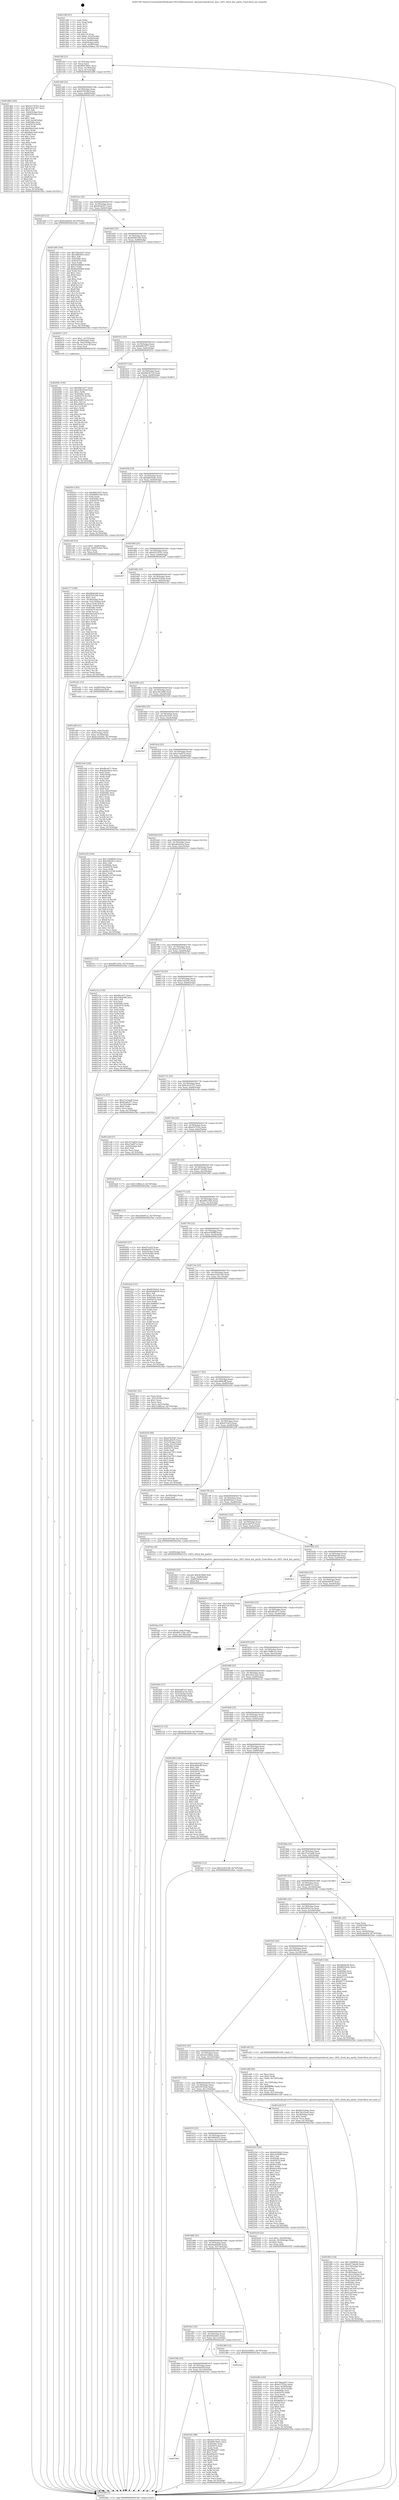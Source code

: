 digraph "0x401590" {
  label = "0x401590 (/mnt/c/Users/mathe/Desktop/tcc/POCII/binaries/extr_opensslcryptodesset_key.c_DES_check_key_parity_Final-ollvm.out::main(0))"
  labelloc = "t"
  node[shape=record]

  Entry [label="",width=0.3,height=0.3,shape=circle,fillcolor=black,style=filled]
  "0x4015bf" [label="{
     0x4015bf [23]\l
     | [instrs]\l
     &nbsp;&nbsp;0x4015bf \<+3\>: mov -0x74(%rbp),%eax\l
     &nbsp;&nbsp;0x4015c2 \<+2\>: mov %eax,%ecx\l
     &nbsp;&nbsp;0x4015c4 \<+6\>: sub $0x80974641,%ecx\l
     &nbsp;&nbsp;0x4015ca \<+3\>: mov %eax,-0x78(%rbp)\l
     &nbsp;&nbsp;0x4015cd \<+3\>: mov %ecx,-0x7c(%rbp)\l
     &nbsp;&nbsp;0x4015d0 \<+6\>: je 0000000000401d84 \<main+0x7f4\>\l
  }"]
  "0x401d84" [label="{
     0x401d84 [164]\l
     | [instrs]\l
     &nbsp;&nbsp;0x401d84 \<+5\>: mov $0x9227d701,%eax\l
     &nbsp;&nbsp;0x401d89 \<+5\>: mov $0xb3e25767,%ecx\l
     &nbsp;&nbsp;0x401d8e \<+2\>: mov $0x1,%dl\l
     &nbsp;&nbsp;0x401d90 \<+3\>: mov -0x64(%rbp),%esi\l
     &nbsp;&nbsp;0x401d93 \<+3\>: cmp -0x60(%rbp),%esi\l
     &nbsp;&nbsp;0x401d96 \<+4\>: setl %dil\l
     &nbsp;&nbsp;0x401d9a \<+4\>: and $0x1,%dil\l
     &nbsp;&nbsp;0x401d9e \<+4\>: mov %dil,-0x2d(%rbp)\l
     &nbsp;&nbsp;0x401da2 \<+7\>: mov 0x40506c,%esi\l
     &nbsp;&nbsp;0x401da9 \<+8\>: mov 0x405070,%r8d\l
     &nbsp;&nbsp;0x401db1 \<+3\>: mov %esi,%r9d\l
     &nbsp;&nbsp;0x401db4 \<+7\>: add $0x6b6e1be6,%r9d\l
     &nbsp;&nbsp;0x401dbb \<+4\>: sub $0x1,%r9d\l
     &nbsp;&nbsp;0x401dbf \<+7\>: sub $0x6b6e1be6,%r9d\l
     &nbsp;&nbsp;0x401dc6 \<+4\>: imul %r9d,%esi\l
     &nbsp;&nbsp;0x401dca \<+3\>: and $0x1,%esi\l
     &nbsp;&nbsp;0x401dcd \<+3\>: cmp $0x0,%esi\l
     &nbsp;&nbsp;0x401dd0 \<+4\>: sete %dil\l
     &nbsp;&nbsp;0x401dd4 \<+4\>: cmp $0xa,%r8d\l
     &nbsp;&nbsp;0x401dd8 \<+4\>: setl %r10b\l
     &nbsp;&nbsp;0x401ddc \<+3\>: mov %dil,%r11b\l
     &nbsp;&nbsp;0x401ddf \<+4\>: xor $0xff,%r11b\l
     &nbsp;&nbsp;0x401de3 \<+3\>: mov %r10b,%bl\l
     &nbsp;&nbsp;0x401de6 \<+3\>: xor $0xff,%bl\l
     &nbsp;&nbsp;0x401de9 \<+3\>: xor $0x0,%dl\l
     &nbsp;&nbsp;0x401dec \<+3\>: mov %r11b,%r14b\l
     &nbsp;&nbsp;0x401def \<+4\>: and $0x0,%r14b\l
     &nbsp;&nbsp;0x401df3 \<+3\>: and %dl,%dil\l
     &nbsp;&nbsp;0x401df6 \<+3\>: mov %bl,%r15b\l
     &nbsp;&nbsp;0x401df9 \<+4\>: and $0x0,%r15b\l
     &nbsp;&nbsp;0x401dfd \<+3\>: and %dl,%r10b\l
     &nbsp;&nbsp;0x401e00 \<+3\>: or %dil,%r14b\l
     &nbsp;&nbsp;0x401e03 \<+3\>: or %r10b,%r15b\l
     &nbsp;&nbsp;0x401e06 \<+3\>: xor %r15b,%r14b\l
     &nbsp;&nbsp;0x401e09 \<+3\>: or %bl,%r11b\l
     &nbsp;&nbsp;0x401e0c \<+4\>: xor $0xff,%r11b\l
     &nbsp;&nbsp;0x401e10 \<+3\>: or $0x0,%dl\l
     &nbsp;&nbsp;0x401e13 \<+3\>: and %dl,%r11b\l
     &nbsp;&nbsp;0x401e16 \<+3\>: or %r11b,%r14b\l
     &nbsp;&nbsp;0x401e19 \<+4\>: test $0x1,%r14b\l
     &nbsp;&nbsp;0x401e1d \<+3\>: cmovne %ecx,%eax\l
     &nbsp;&nbsp;0x401e20 \<+3\>: mov %eax,-0x74(%rbp)\l
     &nbsp;&nbsp;0x401e23 \<+5\>: jmp 00000000004025be \<main+0x102e\>\l
  }"]
  "0x4015d6" [label="{
     0x4015d6 [22]\l
     | [instrs]\l
     &nbsp;&nbsp;0x4015d6 \<+5\>: jmp 00000000004015db \<main+0x4b\>\l
     &nbsp;&nbsp;0x4015db \<+3\>: mov -0x78(%rbp),%eax\l
     &nbsp;&nbsp;0x4015de \<+5\>: sub $0x835f10fd,%eax\l
     &nbsp;&nbsp;0x4015e3 \<+3\>: mov %eax,-0x80(%rbp)\l
     &nbsp;&nbsp;0x4015e6 \<+6\>: je 0000000000401d20 \<main+0x790\>\l
  }"]
  Exit [label="",width=0.3,height=0.3,shape=circle,fillcolor=black,style=filled,peripheries=2]
  "0x401d20" [label="{
     0x401d20 [12]\l
     | [instrs]\l
     &nbsp;&nbsp;0x401d20 \<+7\>: movl $0x6cdee65f,-0x74(%rbp)\l
     &nbsp;&nbsp;0x401d27 \<+5\>: jmp 00000000004025be \<main+0x102e\>\l
  }"]
  "0x4015ec" [label="{
     0x4015ec [25]\l
     | [instrs]\l
     &nbsp;&nbsp;0x4015ec \<+5\>: jmp 00000000004015f1 \<main+0x61\>\l
     &nbsp;&nbsp;0x4015f1 \<+3\>: mov -0x78(%rbp),%eax\l
     &nbsp;&nbsp;0x4015f4 \<+5\>: sub $0x85adcf27,%eax\l
     &nbsp;&nbsp;0x4015f9 \<+6\>: mov %eax,-0x84(%rbp)\l
     &nbsp;&nbsp;0x4015ff \<+6\>: je 0000000000401a99 \<main+0x509\>\l
  }"]
  "0x402234" [label="{
     0x402234 [12]\l
     | [instrs]\l
     &nbsp;&nbsp;0x402234 \<+7\>: movl $0x55f7f24b,-0x74(%rbp)\l
     &nbsp;&nbsp;0x40223b \<+5\>: jmp 00000000004025be \<main+0x102e\>\l
  }"]
  "0x401a99" [label="{
     0x401a99 [144]\l
     | [instrs]\l
     &nbsp;&nbsp;0x401a99 \<+5\>: mov $0x7bba2b57,%eax\l
     &nbsp;&nbsp;0x401a9e \<+5\>: mov $0x5fd6205c,%ecx\l
     &nbsp;&nbsp;0x401aa3 \<+2\>: mov $0x1,%dl\l
     &nbsp;&nbsp;0x401aa5 \<+7\>: mov 0x40506c,%esi\l
     &nbsp;&nbsp;0x401aac \<+7\>: mov 0x405070,%edi\l
     &nbsp;&nbsp;0x401ab3 \<+3\>: mov %esi,%r8d\l
     &nbsp;&nbsp;0x401ab6 \<+7\>: sub $0x8ee69d6d,%r8d\l
     &nbsp;&nbsp;0x401abd \<+4\>: sub $0x1,%r8d\l
     &nbsp;&nbsp;0x401ac1 \<+7\>: add $0x8ee69d6d,%r8d\l
     &nbsp;&nbsp;0x401ac8 \<+4\>: imul %r8d,%esi\l
     &nbsp;&nbsp;0x401acc \<+3\>: and $0x1,%esi\l
     &nbsp;&nbsp;0x401acf \<+3\>: cmp $0x0,%esi\l
     &nbsp;&nbsp;0x401ad2 \<+4\>: sete %r9b\l
     &nbsp;&nbsp;0x401ad6 \<+3\>: cmp $0xa,%edi\l
     &nbsp;&nbsp;0x401ad9 \<+4\>: setl %r10b\l
     &nbsp;&nbsp;0x401add \<+3\>: mov %r9b,%r11b\l
     &nbsp;&nbsp;0x401ae0 \<+4\>: xor $0xff,%r11b\l
     &nbsp;&nbsp;0x401ae4 \<+3\>: mov %r10b,%bl\l
     &nbsp;&nbsp;0x401ae7 \<+3\>: xor $0xff,%bl\l
     &nbsp;&nbsp;0x401aea \<+3\>: xor $0x0,%dl\l
     &nbsp;&nbsp;0x401aed \<+3\>: mov %r11b,%r14b\l
     &nbsp;&nbsp;0x401af0 \<+4\>: and $0x0,%r14b\l
     &nbsp;&nbsp;0x401af4 \<+3\>: and %dl,%r9b\l
     &nbsp;&nbsp;0x401af7 \<+3\>: mov %bl,%r15b\l
     &nbsp;&nbsp;0x401afa \<+4\>: and $0x0,%r15b\l
     &nbsp;&nbsp;0x401afe \<+3\>: and %dl,%r10b\l
     &nbsp;&nbsp;0x401b01 \<+3\>: or %r9b,%r14b\l
     &nbsp;&nbsp;0x401b04 \<+3\>: or %r10b,%r15b\l
     &nbsp;&nbsp;0x401b07 \<+3\>: xor %r15b,%r14b\l
     &nbsp;&nbsp;0x401b0a \<+3\>: or %bl,%r11b\l
     &nbsp;&nbsp;0x401b0d \<+4\>: xor $0xff,%r11b\l
     &nbsp;&nbsp;0x401b11 \<+3\>: or $0x0,%dl\l
     &nbsp;&nbsp;0x401b14 \<+3\>: and %dl,%r11b\l
     &nbsp;&nbsp;0x401b17 \<+3\>: or %r11b,%r14b\l
     &nbsp;&nbsp;0x401b1a \<+4\>: test $0x1,%r14b\l
     &nbsp;&nbsp;0x401b1e \<+3\>: cmovne %ecx,%eax\l
     &nbsp;&nbsp;0x401b21 \<+3\>: mov %eax,-0x74(%rbp)\l
     &nbsp;&nbsp;0x401b24 \<+5\>: jmp 00000000004025be \<main+0x102e\>\l
  }"]
  "0x401605" [label="{
     0x401605 [25]\l
     | [instrs]\l
     &nbsp;&nbsp;0x401605 \<+5\>: jmp 000000000040160a \<main+0x7a\>\l
     &nbsp;&nbsp;0x40160a \<+3\>: mov -0x78(%rbp),%eax\l
     &nbsp;&nbsp;0x40160d \<+5\>: sub $0x8608218b,%eax\l
     &nbsp;&nbsp;0x401612 \<+6\>: mov %eax,-0x88(%rbp)\l
     &nbsp;&nbsp;0x401618 \<+6\>: je 0000000000402071 \<main+0xae1\>\l
  }"]
  "0x40208c" [label="{
     0x40208c [150]\l
     | [instrs]\l
     &nbsp;&nbsp;0x40208c \<+5\>: mov $0x89b53f37,%edx\l
     &nbsp;&nbsp;0x402091 \<+5\>: mov $0x24b525ed,%esi\l
     &nbsp;&nbsp;0x402096 \<+3\>: mov $0x1,%r8b\l
     &nbsp;&nbsp;0x402099 \<+8\>: mov 0x40506c,%r9d\l
     &nbsp;&nbsp;0x4020a1 \<+8\>: mov 0x405070,%r10d\l
     &nbsp;&nbsp;0x4020a9 \<+3\>: mov %r9d,%r11d\l
     &nbsp;&nbsp;0x4020ac \<+7\>: add $0xcf6d837a,%r11d\l
     &nbsp;&nbsp;0x4020b3 \<+4\>: sub $0x1,%r11d\l
     &nbsp;&nbsp;0x4020b7 \<+7\>: sub $0xcf6d837a,%r11d\l
     &nbsp;&nbsp;0x4020be \<+4\>: imul %r11d,%r9d\l
     &nbsp;&nbsp;0x4020c2 \<+4\>: and $0x1,%r9d\l
     &nbsp;&nbsp;0x4020c6 \<+4\>: cmp $0x0,%r9d\l
     &nbsp;&nbsp;0x4020ca \<+3\>: sete %bl\l
     &nbsp;&nbsp;0x4020cd \<+4\>: cmp $0xa,%r10d\l
     &nbsp;&nbsp;0x4020d1 \<+4\>: setl %r14b\l
     &nbsp;&nbsp;0x4020d5 \<+3\>: mov %bl,%r15b\l
     &nbsp;&nbsp;0x4020d8 \<+4\>: xor $0xff,%r15b\l
     &nbsp;&nbsp;0x4020dc \<+3\>: mov %r14b,%r12b\l
     &nbsp;&nbsp;0x4020df \<+4\>: xor $0xff,%r12b\l
     &nbsp;&nbsp;0x4020e3 \<+4\>: xor $0x1,%r8b\l
     &nbsp;&nbsp;0x4020e7 \<+3\>: mov %r15b,%r13b\l
     &nbsp;&nbsp;0x4020ea \<+4\>: and $0xff,%r13b\l
     &nbsp;&nbsp;0x4020ee \<+3\>: and %r8b,%bl\l
     &nbsp;&nbsp;0x4020f1 \<+3\>: mov %r12b,%al\l
     &nbsp;&nbsp;0x4020f4 \<+2\>: and $0xff,%al\l
     &nbsp;&nbsp;0x4020f6 \<+3\>: and %r8b,%r14b\l
     &nbsp;&nbsp;0x4020f9 \<+3\>: or %bl,%r13b\l
     &nbsp;&nbsp;0x4020fc \<+3\>: or %r14b,%al\l
     &nbsp;&nbsp;0x4020ff \<+3\>: xor %al,%r13b\l
     &nbsp;&nbsp;0x402102 \<+3\>: or %r12b,%r15b\l
     &nbsp;&nbsp;0x402105 \<+4\>: xor $0xff,%r15b\l
     &nbsp;&nbsp;0x402109 \<+4\>: or $0x1,%r8b\l
     &nbsp;&nbsp;0x40210d \<+3\>: and %r8b,%r15b\l
     &nbsp;&nbsp;0x402110 \<+3\>: or %r15b,%r13b\l
     &nbsp;&nbsp;0x402113 \<+4\>: test $0x1,%r13b\l
     &nbsp;&nbsp;0x402117 \<+3\>: cmovne %esi,%edx\l
     &nbsp;&nbsp;0x40211a \<+3\>: mov %edx,-0x74(%rbp)\l
     &nbsp;&nbsp;0x40211d \<+5\>: jmp 00000000004025be \<main+0x102e\>\l
  }"]
  "0x402071" [label="{
     0x402071 [27]\l
     | [instrs]\l
     &nbsp;&nbsp;0x402071 \<+7\>: movl $0x1,-0x70(%rbp)\l
     &nbsp;&nbsp;0x402078 \<+4\>: mov -0x58(%rbp),%rax\l
     &nbsp;&nbsp;0x40207c \<+4\>: movslq -0x6c(%rbp),%rcx\l
     &nbsp;&nbsp;0x402080 \<+4\>: mov (%rax,%rcx,8),%rax\l
     &nbsp;&nbsp;0x402084 \<+3\>: mov %rax,%rdi\l
     &nbsp;&nbsp;0x402087 \<+5\>: call 0000000000401030 \<free@plt\>\l
     | [calls]\l
     &nbsp;&nbsp;0x401030 \{1\} (unknown)\l
  }"]
  "0x40161e" [label="{
     0x40161e [25]\l
     | [instrs]\l
     &nbsp;&nbsp;0x40161e \<+5\>: jmp 0000000000401623 \<main+0x93\>\l
     &nbsp;&nbsp;0x401623 \<+3\>: mov -0x78(%rbp),%eax\l
     &nbsp;&nbsp;0x401626 \<+5\>: sub $0x89b53f37,%eax\l
     &nbsp;&nbsp;0x40162b \<+6\>: mov %eax,-0x8c(%rbp)\l
     &nbsp;&nbsp;0x401631 \<+6\>: je 000000000040255c \<main+0xfcc\>\l
  }"]
  "0x401fea" [label="{
     0x401fea [25]\l
     | [instrs]\l
     &nbsp;&nbsp;0x401fea \<+7\>: movl $0x0,-0x6c(%rbp)\l
     &nbsp;&nbsp;0x401ff1 \<+7\>: movl $0xdf91250e,-0x74(%rbp)\l
     &nbsp;&nbsp;0x401ff8 \<+6\>: mov %eax,-0x138(%rbp)\l
     &nbsp;&nbsp;0x401ffe \<+5\>: jmp 00000000004025be \<main+0x102e\>\l
  }"]
  "0x40255c" [label="{
     0x40255c\l
  }", style=dashed]
  "0x401637" [label="{
     0x401637 [25]\l
     | [instrs]\l
     &nbsp;&nbsp;0x401637 \<+5\>: jmp 000000000040163c \<main+0xac\>\l
     &nbsp;&nbsp;0x40163c \<+3\>: mov -0x78(%rbp),%eax\l
     &nbsp;&nbsp;0x40163f \<+5\>: sub $0x8b626718,%eax\l
     &nbsp;&nbsp;0x401644 \<+6\>: mov %eax,-0x90(%rbp)\l
     &nbsp;&nbsp;0x40164a \<+6\>: je 000000000040201e \<main+0xa8e\>\l
  }"]
  "0x401fd3" [label="{
     0x401fd3 [23]\l
     | [instrs]\l
     &nbsp;&nbsp;0x401fd3 \<+10\>: movabs $0x4030b6,%rdi\l
     &nbsp;&nbsp;0x401fdd \<+3\>: mov %eax,-0x68(%rbp)\l
     &nbsp;&nbsp;0x401fe0 \<+3\>: mov -0x68(%rbp),%esi\l
     &nbsp;&nbsp;0x401fe3 \<+2\>: mov $0x0,%al\l
     &nbsp;&nbsp;0x401fe5 \<+5\>: call 0000000000401040 \<printf@plt\>\l
     | [calls]\l
     &nbsp;&nbsp;0x401040 \{1\} (unknown)\l
  }"]
  "0x40201e" [label="{
     0x40201e [83]\l
     | [instrs]\l
     &nbsp;&nbsp;0x40201e \<+5\>: mov $0x89b53f37,%eax\l
     &nbsp;&nbsp;0x402023 \<+5\>: mov $0x8608218b,%ecx\l
     &nbsp;&nbsp;0x402028 \<+2\>: xor %edx,%edx\l
     &nbsp;&nbsp;0x40202a \<+7\>: mov 0x40506c,%esi\l
     &nbsp;&nbsp;0x402031 \<+7\>: mov 0x405070,%edi\l
     &nbsp;&nbsp;0x402038 \<+3\>: sub $0x1,%edx\l
     &nbsp;&nbsp;0x40203b \<+3\>: mov %esi,%r8d\l
     &nbsp;&nbsp;0x40203e \<+3\>: add %edx,%r8d\l
     &nbsp;&nbsp;0x402041 \<+4\>: imul %r8d,%esi\l
     &nbsp;&nbsp;0x402045 \<+3\>: and $0x1,%esi\l
     &nbsp;&nbsp;0x402048 \<+3\>: cmp $0x0,%esi\l
     &nbsp;&nbsp;0x40204b \<+4\>: sete %r9b\l
     &nbsp;&nbsp;0x40204f \<+3\>: cmp $0xa,%edi\l
     &nbsp;&nbsp;0x402052 \<+4\>: setl %r10b\l
     &nbsp;&nbsp;0x402056 \<+3\>: mov %r9b,%r11b\l
     &nbsp;&nbsp;0x402059 \<+3\>: and %r10b,%r11b\l
     &nbsp;&nbsp;0x40205c \<+3\>: xor %r10b,%r9b\l
     &nbsp;&nbsp;0x40205f \<+3\>: or %r9b,%r11b\l
     &nbsp;&nbsp;0x402062 \<+4\>: test $0x1,%r11b\l
     &nbsp;&nbsp;0x402066 \<+3\>: cmovne %ecx,%eax\l
     &nbsp;&nbsp;0x402069 \<+3\>: mov %eax,-0x74(%rbp)\l
     &nbsp;&nbsp;0x40206c \<+5\>: jmp 00000000004025be \<main+0x102e\>\l
  }"]
  "0x401650" [label="{
     0x401650 [25]\l
     | [instrs]\l
     &nbsp;&nbsp;0x401650 \<+5\>: jmp 0000000000401655 \<main+0xc5\>\l
     &nbsp;&nbsp;0x401655 \<+3\>: mov -0x78(%rbp),%eax\l
     &nbsp;&nbsp;0x401658 \<+5\>: sub $0x8b920a4c,%eax\l
     &nbsp;&nbsp;0x40165d \<+6\>: mov %eax,-0x94(%rbp)\l
     &nbsp;&nbsp;0x401663 \<+6\>: je 0000000000401c60 \<main+0x6d0\>\l
  }"]
  "0x401f04" [label="{
     0x401f04 [124]\l
     | [instrs]\l
     &nbsp;&nbsp;0x401f04 \<+5\>: mov $0x72408682,%ecx\l
     &nbsp;&nbsp;0x401f09 \<+5\>: mov $0xd573de48,%edx\l
     &nbsp;&nbsp;0x401f0e \<+6\>: mov -0x134(%rbp),%esi\l
     &nbsp;&nbsp;0x401f14 \<+3\>: imul %eax,%esi\l
     &nbsp;&nbsp;0x401f17 \<+3\>: movslq %esi,%rdi\l
     &nbsp;&nbsp;0x401f1a \<+4\>: mov -0x58(%rbp),%r8\l
     &nbsp;&nbsp;0x401f1e \<+4\>: movslq -0x5c(%rbp),%r9\l
     &nbsp;&nbsp;0x401f22 \<+4\>: mov (%r8,%r9,8),%r8\l
     &nbsp;&nbsp;0x401f26 \<+4\>: movslq -0x64(%rbp),%r9\l
     &nbsp;&nbsp;0x401f2a \<+4\>: mov %rdi,(%r8,%r9,8)\l
     &nbsp;&nbsp;0x401f2e \<+7\>: mov 0x40506c,%eax\l
     &nbsp;&nbsp;0x401f35 \<+7\>: mov 0x405070,%esi\l
     &nbsp;&nbsp;0x401f3c \<+3\>: mov %eax,%r10d\l
     &nbsp;&nbsp;0x401f3f \<+7\>: add $0x5cad7ef0,%r10d\l
     &nbsp;&nbsp;0x401f46 \<+4\>: sub $0x1,%r10d\l
     &nbsp;&nbsp;0x401f4a \<+7\>: sub $0x5cad7ef0,%r10d\l
     &nbsp;&nbsp;0x401f51 \<+4\>: imul %r10d,%eax\l
     &nbsp;&nbsp;0x401f55 \<+3\>: and $0x1,%eax\l
     &nbsp;&nbsp;0x401f58 \<+3\>: cmp $0x0,%eax\l
     &nbsp;&nbsp;0x401f5b \<+4\>: sete %r11b\l
     &nbsp;&nbsp;0x401f5f \<+3\>: cmp $0xa,%esi\l
     &nbsp;&nbsp;0x401f62 \<+3\>: setl %bl\l
     &nbsp;&nbsp;0x401f65 \<+3\>: mov %r11b,%r14b\l
     &nbsp;&nbsp;0x401f68 \<+3\>: and %bl,%r14b\l
     &nbsp;&nbsp;0x401f6b \<+3\>: xor %bl,%r11b\l
     &nbsp;&nbsp;0x401f6e \<+3\>: or %r11b,%r14b\l
     &nbsp;&nbsp;0x401f71 \<+4\>: test $0x1,%r14b\l
     &nbsp;&nbsp;0x401f75 \<+3\>: cmovne %edx,%ecx\l
     &nbsp;&nbsp;0x401f78 \<+3\>: mov %ecx,-0x74(%rbp)\l
     &nbsp;&nbsp;0x401f7b \<+5\>: jmp 00000000004025be \<main+0x102e\>\l
  }"]
  "0x401c60" [label="{
     0x401c60 [23]\l
     | [instrs]\l
     &nbsp;&nbsp;0x401c60 \<+7\>: movl $0x1,-0x60(%rbp)\l
     &nbsp;&nbsp;0x401c67 \<+4\>: movslq -0x60(%rbp),%rax\l
     &nbsp;&nbsp;0x401c6b \<+4\>: shl $0x3,%rax\l
     &nbsp;&nbsp;0x401c6f \<+3\>: mov %rax,%rdi\l
     &nbsp;&nbsp;0x401c72 \<+5\>: call 0000000000401050 \<malloc@plt\>\l
     | [calls]\l
     &nbsp;&nbsp;0x401050 \{1\} (unknown)\l
  }"]
  "0x401669" [label="{
     0x401669 [25]\l
     | [instrs]\l
     &nbsp;&nbsp;0x401669 \<+5\>: jmp 000000000040166e \<main+0xde\>\l
     &nbsp;&nbsp;0x40166e \<+3\>: mov -0x78(%rbp),%eax\l
     &nbsp;&nbsp;0x401671 \<+5\>: sub $0x9227d701,%eax\l
     &nbsp;&nbsp;0x401676 \<+6\>: mov %eax,-0x98(%rbp)\l
     &nbsp;&nbsp;0x40167c \<+6\>: je 00000000004024f7 \<main+0xf67\>\l
  }"]
  "0x401ed8" [label="{
     0x401ed8 [44]\l
     | [instrs]\l
     &nbsp;&nbsp;0x401ed8 \<+2\>: xor %ecx,%ecx\l
     &nbsp;&nbsp;0x401eda \<+5\>: mov $0x2,%edx\l
     &nbsp;&nbsp;0x401edf \<+6\>: mov %edx,-0x130(%rbp)\l
     &nbsp;&nbsp;0x401ee5 \<+1\>: cltd\l
     &nbsp;&nbsp;0x401ee6 \<+6\>: mov -0x130(%rbp),%esi\l
     &nbsp;&nbsp;0x401eec \<+2\>: idiv %esi\l
     &nbsp;&nbsp;0x401eee \<+6\>: imul $0xfffffffe,%edx,%edx\l
     &nbsp;&nbsp;0x401ef4 \<+3\>: sub $0x1,%ecx\l
     &nbsp;&nbsp;0x401ef7 \<+2\>: sub %ecx,%edx\l
     &nbsp;&nbsp;0x401ef9 \<+6\>: mov %edx,-0x134(%rbp)\l
     &nbsp;&nbsp;0x401eff \<+5\>: call 0000000000401160 \<next_i\>\l
     | [calls]\l
     &nbsp;&nbsp;0x401160 \{1\} (/mnt/c/Users/mathe/Desktop/tcc/POCII/binaries/extr_opensslcryptodesset_key.c_DES_check_key_parity_Final-ollvm.out::next_i)\l
  }"]
  "0x4024f7" [label="{
     0x4024f7\l
  }", style=dashed]
  "0x401682" [label="{
     0x401682 [25]\l
     | [instrs]\l
     &nbsp;&nbsp;0x401682 \<+5\>: jmp 0000000000401687 \<main+0xf7\>\l
     &nbsp;&nbsp;0x401687 \<+3\>: mov -0x78(%rbp),%eax\l
     &nbsp;&nbsp;0x40168a \<+5\>: sub $0x9b252bda,%eax\l
     &nbsp;&nbsp;0x40168f \<+6\>: mov %eax,-0x9c(%rbp)\l
     &nbsp;&nbsp;0x401695 \<+6\>: je 0000000000401a5c \<main+0x4cc\>\l
  }"]
  "0x4019d4" [label="{
     0x4019d4\l
  }", style=dashed]
  "0x401a5c" [label="{
     0x401a5c [13]\l
     | [instrs]\l
     &nbsp;&nbsp;0x401a5c \<+4\>: mov -0x48(%rbp),%rax\l
     &nbsp;&nbsp;0x401a60 \<+4\>: mov 0x8(%rax),%rdi\l
     &nbsp;&nbsp;0x401a64 \<+5\>: call 0000000000401060 \<atoi@plt\>\l
     | [calls]\l
     &nbsp;&nbsp;0x401060 \{1\} (unknown)\l
  }"]
  "0x40169b" [label="{
     0x40169b [25]\l
     | [instrs]\l
     &nbsp;&nbsp;0x40169b \<+5\>: jmp 00000000004016a0 \<main+0x110\>\l
     &nbsp;&nbsp;0x4016a0 \<+3\>: mov -0x78(%rbp),%eax\l
     &nbsp;&nbsp;0x4016a3 \<+5\>: sub $0xa38ce066,%eax\l
     &nbsp;&nbsp;0x4016a8 \<+6\>: mov %eax,-0xa0(%rbp)\l
     &nbsp;&nbsp;0x4016ae \<+6\>: je 00000000004021b4 \<main+0xc24\>\l
  }"]
  "0x401d2c" [label="{
     0x401d2c [88]\l
     | [instrs]\l
     &nbsp;&nbsp;0x401d2c \<+5\>: mov $0x9227d701,%eax\l
     &nbsp;&nbsp;0x401d31 \<+5\>: mov $0x80974641,%ecx\l
     &nbsp;&nbsp;0x401d36 \<+7\>: mov 0x40506c,%edx\l
     &nbsp;&nbsp;0x401d3d \<+7\>: mov 0x405070,%esi\l
     &nbsp;&nbsp;0x401d44 \<+2\>: mov %edx,%edi\l
     &nbsp;&nbsp;0x401d46 \<+6\>: add $0xd90aefc7,%edi\l
     &nbsp;&nbsp;0x401d4c \<+3\>: sub $0x1,%edi\l
     &nbsp;&nbsp;0x401d4f \<+6\>: sub $0xd90aefc7,%edi\l
     &nbsp;&nbsp;0x401d55 \<+3\>: imul %edi,%edx\l
     &nbsp;&nbsp;0x401d58 \<+3\>: and $0x1,%edx\l
     &nbsp;&nbsp;0x401d5b \<+3\>: cmp $0x0,%edx\l
     &nbsp;&nbsp;0x401d5e \<+4\>: sete %r8b\l
     &nbsp;&nbsp;0x401d62 \<+3\>: cmp $0xa,%esi\l
     &nbsp;&nbsp;0x401d65 \<+4\>: setl %r9b\l
     &nbsp;&nbsp;0x401d69 \<+3\>: mov %r8b,%r10b\l
     &nbsp;&nbsp;0x401d6c \<+3\>: and %r9b,%r10b\l
     &nbsp;&nbsp;0x401d6f \<+3\>: xor %r9b,%r8b\l
     &nbsp;&nbsp;0x401d72 \<+3\>: or %r8b,%r10b\l
     &nbsp;&nbsp;0x401d75 \<+4\>: test $0x1,%r10b\l
     &nbsp;&nbsp;0x401d79 \<+3\>: cmovne %ecx,%eax\l
     &nbsp;&nbsp;0x401d7c \<+3\>: mov %eax,-0x74(%rbp)\l
     &nbsp;&nbsp;0x401d7f \<+5\>: jmp 00000000004025be \<main+0x102e\>\l
  }"]
  "0x4021b4" [label="{
     0x4021b4 [104]\l
     | [instrs]\l
     &nbsp;&nbsp;0x4021b4 \<+5\>: mov $0xd8ced71,%eax\l
     &nbsp;&nbsp;0x4021b9 \<+5\>: mov $0xabefc6ea,%ecx\l
     &nbsp;&nbsp;0x4021be \<+2\>: xor %edx,%edx\l
     &nbsp;&nbsp;0x4021c0 \<+3\>: mov -0x6c(%rbp),%esi\l
     &nbsp;&nbsp;0x4021c3 \<+2\>: mov %edx,%edi\l
     &nbsp;&nbsp;0x4021c5 \<+2\>: sub %esi,%edi\l
     &nbsp;&nbsp;0x4021c7 \<+2\>: mov %edx,%esi\l
     &nbsp;&nbsp;0x4021c9 \<+3\>: sub $0x1,%esi\l
     &nbsp;&nbsp;0x4021cc \<+2\>: add %esi,%edi\l
     &nbsp;&nbsp;0x4021ce \<+2\>: mov %edx,%esi\l
     &nbsp;&nbsp;0x4021d0 \<+2\>: sub %edi,%esi\l
     &nbsp;&nbsp;0x4021d2 \<+3\>: mov %esi,-0x6c(%rbp)\l
     &nbsp;&nbsp;0x4021d5 \<+7\>: mov 0x40506c,%esi\l
     &nbsp;&nbsp;0x4021dc \<+7\>: mov 0x405070,%edi\l
     &nbsp;&nbsp;0x4021e3 \<+3\>: sub $0x1,%edx\l
     &nbsp;&nbsp;0x4021e6 \<+3\>: mov %esi,%r8d\l
     &nbsp;&nbsp;0x4021e9 \<+3\>: add %edx,%r8d\l
     &nbsp;&nbsp;0x4021ec \<+4\>: imul %r8d,%esi\l
     &nbsp;&nbsp;0x4021f0 \<+3\>: and $0x1,%esi\l
     &nbsp;&nbsp;0x4021f3 \<+3\>: cmp $0x0,%esi\l
     &nbsp;&nbsp;0x4021f6 \<+4\>: sete %r9b\l
     &nbsp;&nbsp;0x4021fa \<+3\>: cmp $0xa,%edi\l
     &nbsp;&nbsp;0x4021fd \<+4\>: setl %r10b\l
     &nbsp;&nbsp;0x402201 \<+3\>: mov %r9b,%r11b\l
     &nbsp;&nbsp;0x402204 \<+3\>: and %r10b,%r11b\l
     &nbsp;&nbsp;0x402207 \<+3\>: xor %r10b,%r9b\l
     &nbsp;&nbsp;0x40220a \<+3\>: or %r9b,%r11b\l
     &nbsp;&nbsp;0x40220d \<+4\>: test $0x1,%r11b\l
     &nbsp;&nbsp;0x402211 \<+3\>: cmovne %ecx,%eax\l
     &nbsp;&nbsp;0x402214 \<+3\>: mov %eax,-0x74(%rbp)\l
     &nbsp;&nbsp;0x402217 \<+5\>: jmp 00000000004025be \<main+0x102e\>\l
  }"]
  "0x4016b4" [label="{
     0x4016b4 [25]\l
     | [instrs]\l
     &nbsp;&nbsp;0x4016b4 \<+5\>: jmp 00000000004016b9 \<main+0x129\>\l
     &nbsp;&nbsp;0x4016b9 \<+3\>: mov -0x78(%rbp),%eax\l
     &nbsp;&nbsp;0x4016bc \<+5\>: sub $0xa59c92d7,%eax\l
     &nbsp;&nbsp;0x4016c1 \<+6\>: mov %eax,-0xa4(%rbp)\l
     &nbsp;&nbsp;0x4016c7 \<+6\>: je 00000000004025b7 \<main+0x1027\>\l
  }"]
  "0x4019bb" [label="{
     0x4019bb [25]\l
     | [instrs]\l
     &nbsp;&nbsp;0x4019bb \<+5\>: jmp 00000000004019c0 \<main+0x430\>\l
     &nbsp;&nbsp;0x4019c0 \<+3\>: mov -0x78(%rbp),%eax\l
     &nbsp;&nbsp;0x4019c3 \<+5\>: sub $0x6cdee65f,%eax\l
     &nbsp;&nbsp;0x4019c8 \<+6\>: mov %eax,-0x120(%rbp)\l
     &nbsp;&nbsp;0x4019ce \<+6\>: je 0000000000401d2c \<main+0x79c\>\l
  }"]
  "0x4025b7" [label="{
     0x4025b7\l
  }", style=dashed]
  "0x4016cd" [label="{
     0x4016cd [25]\l
     | [instrs]\l
     &nbsp;&nbsp;0x4016cd \<+5\>: jmp 00000000004016d2 \<main+0x142\>\l
     &nbsp;&nbsp;0x4016d2 \<+3\>: mov -0x78(%rbp),%eax\l
     &nbsp;&nbsp;0x4016d5 \<+5\>: sub $0xa7aaf07a,%eax\l
     &nbsp;&nbsp;0x4016da \<+6\>: mov %eax,-0xa8(%rbp)\l
     &nbsp;&nbsp;0x4016e0 \<+6\>: je 0000000000401e43 \<main+0x8b3\>\l
  }"]
  "0x4025a4" [label="{
     0x4025a4\l
  }", style=dashed]
  "0x401e43" [label="{
     0x401e43 [144]\l
     | [instrs]\l
     &nbsp;&nbsp;0x401e43 \<+5\>: mov $0x72408682,%eax\l
     &nbsp;&nbsp;0x401e48 \<+5\>: mov $0x42f630c3,%ecx\l
     &nbsp;&nbsp;0x401e4d \<+2\>: mov $0x1,%dl\l
     &nbsp;&nbsp;0x401e4f \<+7\>: mov 0x40506c,%esi\l
     &nbsp;&nbsp;0x401e56 \<+7\>: mov 0x405070,%edi\l
     &nbsp;&nbsp;0x401e5d \<+3\>: mov %esi,%r8d\l
     &nbsp;&nbsp;0x401e60 \<+7\>: sub $0x80c14709,%r8d\l
     &nbsp;&nbsp;0x401e67 \<+4\>: sub $0x1,%r8d\l
     &nbsp;&nbsp;0x401e6b \<+7\>: add $0x80c14709,%r8d\l
     &nbsp;&nbsp;0x401e72 \<+4\>: imul %r8d,%esi\l
     &nbsp;&nbsp;0x401e76 \<+3\>: and $0x1,%esi\l
     &nbsp;&nbsp;0x401e79 \<+3\>: cmp $0x0,%esi\l
     &nbsp;&nbsp;0x401e7c \<+4\>: sete %r9b\l
     &nbsp;&nbsp;0x401e80 \<+3\>: cmp $0xa,%edi\l
     &nbsp;&nbsp;0x401e83 \<+4\>: setl %r10b\l
     &nbsp;&nbsp;0x401e87 \<+3\>: mov %r9b,%r11b\l
     &nbsp;&nbsp;0x401e8a \<+4\>: xor $0xff,%r11b\l
     &nbsp;&nbsp;0x401e8e \<+3\>: mov %r10b,%bl\l
     &nbsp;&nbsp;0x401e91 \<+3\>: xor $0xff,%bl\l
     &nbsp;&nbsp;0x401e94 \<+3\>: xor $0x0,%dl\l
     &nbsp;&nbsp;0x401e97 \<+3\>: mov %r11b,%r14b\l
     &nbsp;&nbsp;0x401e9a \<+4\>: and $0x0,%r14b\l
     &nbsp;&nbsp;0x401e9e \<+3\>: and %dl,%r9b\l
     &nbsp;&nbsp;0x401ea1 \<+3\>: mov %bl,%r15b\l
     &nbsp;&nbsp;0x401ea4 \<+4\>: and $0x0,%r15b\l
     &nbsp;&nbsp;0x401ea8 \<+3\>: and %dl,%r10b\l
     &nbsp;&nbsp;0x401eab \<+3\>: or %r9b,%r14b\l
     &nbsp;&nbsp;0x401eae \<+3\>: or %r10b,%r15b\l
     &nbsp;&nbsp;0x401eb1 \<+3\>: xor %r15b,%r14b\l
     &nbsp;&nbsp;0x401eb4 \<+3\>: or %bl,%r11b\l
     &nbsp;&nbsp;0x401eb7 \<+4\>: xor $0xff,%r11b\l
     &nbsp;&nbsp;0x401ebb \<+3\>: or $0x0,%dl\l
     &nbsp;&nbsp;0x401ebe \<+3\>: and %dl,%r11b\l
     &nbsp;&nbsp;0x401ec1 \<+3\>: or %r11b,%r14b\l
     &nbsp;&nbsp;0x401ec4 \<+4\>: test $0x1,%r14b\l
     &nbsp;&nbsp;0x401ec8 \<+3\>: cmovne %ecx,%eax\l
     &nbsp;&nbsp;0x401ecb \<+3\>: mov %eax,-0x74(%rbp)\l
     &nbsp;&nbsp;0x401ece \<+5\>: jmp 00000000004025be \<main+0x102e\>\l
  }"]
  "0x4016e6" [label="{
     0x4016e6 [25]\l
     | [instrs]\l
     &nbsp;&nbsp;0x4016e6 \<+5\>: jmp 00000000004016eb \<main+0x15b\>\l
     &nbsp;&nbsp;0x4016eb \<+3\>: mov -0x78(%rbp),%eax\l
     &nbsp;&nbsp;0x4016ee \<+5\>: sub $0xabefc6ea,%eax\l
     &nbsp;&nbsp;0x4016f3 \<+6\>: mov %eax,-0xac(%rbp)\l
     &nbsp;&nbsp;0x4016f9 \<+6\>: je 000000000040221c \<main+0xc8c\>\l
  }"]
  "0x4019a2" [label="{
     0x4019a2 [25]\l
     | [instrs]\l
     &nbsp;&nbsp;0x4019a2 \<+5\>: jmp 00000000004019a7 \<main+0x417\>\l
     &nbsp;&nbsp;0x4019a7 \<+3\>: mov -0x78(%rbp),%eax\l
     &nbsp;&nbsp;0x4019aa \<+5\>: sub $0x662fa9e5,%eax\l
     &nbsp;&nbsp;0x4019af \<+6\>: mov %eax,-0x11c(%rbp)\l
     &nbsp;&nbsp;0x4019b5 \<+6\>: je 00000000004025a4 \<main+0x1014\>\l
  }"]
  "0x40221c" [label="{
     0x40221c [12]\l
     | [instrs]\l
     &nbsp;&nbsp;0x40221c \<+7\>: movl $0xdf91250e,-0x74(%rbp)\l
     &nbsp;&nbsp;0x402223 \<+5\>: jmp 00000000004025be \<main+0x102e\>\l
  }"]
  "0x4016ff" [label="{
     0x4016ff [25]\l
     | [instrs]\l
     &nbsp;&nbsp;0x4016ff \<+5\>: jmp 0000000000401704 \<main+0x174\>\l
     &nbsp;&nbsp;0x401704 \<+3\>: mov -0x78(%rbp),%eax\l
     &nbsp;&nbsp;0x401707 \<+5\>: sub $0xae54722b,%eax\l
     &nbsp;&nbsp;0x40170c \<+6\>: mov %eax,-0xb0(%rbp)\l
     &nbsp;&nbsp;0x401712 \<+6\>: je 000000000040212e \<main+0xb9e\>\l
  }"]
  "0x402384" [label="{
     0x402384 [12]\l
     | [instrs]\l
     &nbsp;&nbsp;0x402384 \<+7\>: movl $0x2e04d9ce,-0x74(%rbp)\l
     &nbsp;&nbsp;0x40238b \<+5\>: jmp 00000000004025be \<main+0x102e\>\l
  }"]
  "0x40212e" [label="{
     0x40212e [134]\l
     | [instrs]\l
     &nbsp;&nbsp;0x40212e \<+5\>: mov $0xd8ced71,%eax\l
     &nbsp;&nbsp;0x402133 \<+5\>: mov $0xa38ce066,%ecx\l
     &nbsp;&nbsp;0x402138 \<+2\>: mov $0x1,%dl\l
     &nbsp;&nbsp;0x40213a \<+2\>: xor %esi,%esi\l
     &nbsp;&nbsp;0x40213c \<+7\>: mov 0x40506c,%edi\l
     &nbsp;&nbsp;0x402143 \<+8\>: mov 0x405070,%r8d\l
     &nbsp;&nbsp;0x40214b \<+3\>: sub $0x1,%esi\l
     &nbsp;&nbsp;0x40214e \<+3\>: mov %edi,%r9d\l
     &nbsp;&nbsp;0x402151 \<+3\>: add %esi,%r9d\l
     &nbsp;&nbsp;0x402154 \<+4\>: imul %r9d,%edi\l
     &nbsp;&nbsp;0x402158 \<+3\>: and $0x1,%edi\l
     &nbsp;&nbsp;0x40215b \<+3\>: cmp $0x0,%edi\l
     &nbsp;&nbsp;0x40215e \<+4\>: sete %r10b\l
     &nbsp;&nbsp;0x402162 \<+4\>: cmp $0xa,%r8d\l
     &nbsp;&nbsp;0x402166 \<+4\>: setl %r11b\l
     &nbsp;&nbsp;0x40216a \<+3\>: mov %r10b,%bl\l
     &nbsp;&nbsp;0x40216d \<+3\>: xor $0xff,%bl\l
     &nbsp;&nbsp;0x402170 \<+3\>: mov %r11b,%r14b\l
     &nbsp;&nbsp;0x402173 \<+4\>: xor $0xff,%r14b\l
     &nbsp;&nbsp;0x402177 \<+3\>: xor $0x1,%dl\l
     &nbsp;&nbsp;0x40217a \<+3\>: mov %bl,%r15b\l
     &nbsp;&nbsp;0x40217d \<+4\>: and $0xff,%r15b\l
     &nbsp;&nbsp;0x402181 \<+3\>: and %dl,%r10b\l
     &nbsp;&nbsp;0x402184 \<+3\>: mov %r14b,%r12b\l
     &nbsp;&nbsp;0x402187 \<+4\>: and $0xff,%r12b\l
     &nbsp;&nbsp;0x40218b \<+3\>: and %dl,%r11b\l
     &nbsp;&nbsp;0x40218e \<+3\>: or %r10b,%r15b\l
     &nbsp;&nbsp;0x402191 \<+3\>: or %r11b,%r12b\l
     &nbsp;&nbsp;0x402194 \<+3\>: xor %r12b,%r15b\l
     &nbsp;&nbsp;0x402197 \<+3\>: or %r14b,%bl\l
     &nbsp;&nbsp;0x40219a \<+3\>: xor $0xff,%bl\l
     &nbsp;&nbsp;0x40219d \<+3\>: or $0x1,%dl\l
     &nbsp;&nbsp;0x4021a0 \<+2\>: and %dl,%bl\l
     &nbsp;&nbsp;0x4021a2 \<+3\>: or %bl,%r15b\l
     &nbsp;&nbsp;0x4021a5 \<+4\>: test $0x1,%r15b\l
     &nbsp;&nbsp;0x4021a9 \<+3\>: cmovne %ecx,%eax\l
     &nbsp;&nbsp;0x4021ac \<+3\>: mov %eax,-0x74(%rbp)\l
     &nbsp;&nbsp;0x4021af \<+5\>: jmp 00000000004025be \<main+0x102e\>\l
  }"]
  "0x401718" [label="{
     0x401718 [25]\l
     | [instrs]\l
     &nbsp;&nbsp;0x401718 \<+5\>: jmp 000000000040171d \<main+0x18d\>\l
     &nbsp;&nbsp;0x40171d \<+3\>: mov -0x78(%rbp),%eax\l
     &nbsp;&nbsp;0x401720 \<+5\>: sub $0xb1ab20f2,%eax\l
     &nbsp;&nbsp;0x401725 \<+6\>: mov %eax,-0xb4(%rbp)\l
     &nbsp;&nbsp;0x40172b \<+6\>: je 0000000000401a7e \<main+0x4ee\>\l
  }"]
  "0x401c77" [label="{
     0x401c77 [169]\l
     | [instrs]\l
     &nbsp;&nbsp;0x401c77 \<+5\>: mov $0xfdfe8cb8,%ecx\l
     &nbsp;&nbsp;0x401c7c \<+5\>: mov $0x835f10fd,%edx\l
     &nbsp;&nbsp;0x401c81 \<+3\>: mov $0x1,%sil\l
     &nbsp;&nbsp;0x401c84 \<+4\>: mov -0x58(%rbp),%rdi\l
     &nbsp;&nbsp;0x401c88 \<+4\>: movslq -0x5c(%rbp),%r8\l
     &nbsp;&nbsp;0x401c8c \<+4\>: mov %rax,(%rdi,%r8,8)\l
     &nbsp;&nbsp;0x401c90 \<+7\>: movl $0x0,-0x64(%rbp)\l
     &nbsp;&nbsp;0x401c97 \<+8\>: mov 0x40506c,%r9d\l
     &nbsp;&nbsp;0x401c9f \<+8\>: mov 0x405070,%r10d\l
     &nbsp;&nbsp;0x401ca7 \<+3\>: mov %r9d,%r11d\l
     &nbsp;&nbsp;0x401caa \<+7\>: add $0xf3fa520f,%r11d\l
     &nbsp;&nbsp;0x401cb1 \<+4\>: sub $0x1,%r11d\l
     &nbsp;&nbsp;0x401cb5 \<+7\>: sub $0xf3fa520f,%r11d\l
     &nbsp;&nbsp;0x401cbc \<+4\>: imul %r11d,%r9d\l
     &nbsp;&nbsp;0x401cc0 \<+4\>: and $0x1,%r9d\l
     &nbsp;&nbsp;0x401cc4 \<+4\>: cmp $0x0,%r9d\l
     &nbsp;&nbsp;0x401cc8 \<+3\>: sete %bl\l
     &nbsp;&nbsp;0x401ccb \<+4\>: cmp $0xa,%r10d\l
     &nbsp;&nbsp;0x401ccf \<+4\>: setl %r14b\l
     &nbsp;&nbsp;0x401cd3 \<+3\>: mov %bl,%r15b\l
     &nbsp;&nbsp;0x401cd6 \<+4\>: xor $0xff,%r15b\l
     &nbsp;&nbsp;0x401cda \<+3\>: mov %r14b,%r12b\l
     &nbsp;&nbsp;0x401cdd \<+4\>: xor $0xff,%r12b\l
     &nbsp;&nbsp;0x401ce1 \<+4\>: xor $0x0,%sil\l
     &nbsp;&nbsp;0x401ce5 \<+3\>: mov %r15b,%r13b\l
     &nbsp;&nbsp;0x401ce8 \<+4\>: and $0x0,%r13b\l
     &nbsp;&nbsp;0x401cec \<+3\>: and %sil,%bl\l
     &nbsp;&nbsp;0x401cef \<+3\>: mov %r12b,%al\l
     &nbsp;&nbsp;0x401cf2 \<+2\>: and $0x0,%al\l
     &nbsp;&nbsp;0x401cf4 \<+3\>: and %sil,%r14b\l
     &nbsp;&nbsp;0x401cf7 \<+3\>: or %bl,%r13b\l
     &nbsp;&nbsp;0x401cfa \<+3\>: or %r14b,%al\l
     &nbsp;&nbsp;0x401cfd \<+3\>: xor %al,%r13b\l
     &nbsp;&nbsp;0x401d00 \<+3\>: or %r12b,%r15b\l
     &nbsp;&nbsp;0x401d03 \<+4\>: xor $0xff,%r15b\l
     &nbsp;&nbsp;0x401d07 \<+4\>: or $0x0,%sil\l
     &nbsp;&nbsp;0x401d0b \<+3\>: and %sil,%r15b\l
     &nbsp;&nbsp;0x401d0e \<+3\>: or %r15b,%r13b\l
     &nbsp;&nbsp;0x401d11 \<+4\>: test $0x1,%r13b\l
     &nbsp;&nbsp;0x401d15 \<+3\>: cmovne %edx,%ecx\l
     &nbsp;&nbsp;0x401d18 \<+3\>: mov %ecx,-0x74(%rbp)\l
     &nbsp;&nbsp;0x401d1b \<+5\>: jmp 00000000004025be \<main+0x102e\>\l
  }"]
  "0x401a7e" [label="{
     0x401a7e [27]\l
     | [instrs]\l
     &nbsp;&nbsp;0x401a7e \<+5\>: mov $0x37a23ad9,%eax\l
     &nbsp;&nbsp;0x401a83 \<+5\>: mov $0x85adcf27,%ecx\l
     &nbsp;&nbsp;0x401a88 \<+3\>: mov -0x34(%rbp),%edx\l
     &nbsp;&nbsp;0x401a8b \<+3\>: cmp $0x0,%edx\l
     &nbsp;&nbsp;0x401a8e \<+3\>: cmove %ecx,%eax\l
     &nbsp;&nbsp;0x401a91 \<+3\>: mov %eax,-0x74(%rbp)\l
     &nbsp;&nbsp;0x401a94 \<+5\>: jmp 00000000004025be \<main+0x102e\>\l
  }"]
  "0x401731" [label="{
     0x401731 [25]\l
     | [instrs]\l
     &nbsp;&nbsp;0x401731 \<+5\>: jmp 0000000000401736 \<main+0x1a6\>\l
     &nbsp;&nbsp;0x401736 \<+3\>: mov -0x78(%rbp),%eax\l
     &nbsp;&nbsp;0x401739 \<+5\>: sub $0xb3e25767,%eax\l
     &nbsp;&nbsp;0x40173e \<+6\>: mov %eax,-0xb8(%rbp)\l
     &nbsp;&nbsp;0x401744 \<+6\>: je 0000000000401e28 \<main+0x898\>\l
  }"]
  "0x401b40" [label="{
     0x401b40 [105]\l
     | [instrs]\l
     &nbsp;&nbsp;0x401b40 \<+5\>: mov $0x7bba2b57,%ecx\l
     &nbsp;&nbsp;0x401b45 \<+5\>: mov $0xd1f7f35a,%edx\l
     &nbsp;&nbsp;0x401b4a \<+4\>: mov %rax,-0x58(%rbp)\l
     &nbsp;&nbsp;0x401b4e \<+7\>: movl $0x0,-0x5c(%rbp)\l
     &nbsp;&nbsp;0x401b55 \<+7\>: mov 0x40506c,%esi\l
     &nbsp;&nbsp;0x401b5c \<+8\>: mov 0x405070,%r8d\l
     &nbsp;&nbsp;0x401b64 \<+3\>: mov %esi,%r9d\l
     &nbsp;&nbsp;0x401b67 \<+7\>: add $0x8600c317,%r9d\l
     &nbsp;&nbsp;0x401b6e \<+4\>: sub $0x1,%r9d\l
     &nbsp;&nbsp;0x401b72 \<+7\>: sub $0x8600c317,%r9d\l
     &nbsp;&nbsp;0x401b79 \<+4\>: imul %r9d,%esi\l
     &nbsp;&nbsp;0x401b7d \<+3\>: and $0x1,%esi\l
     &nbsp;&nbsp;0x401b80 \<+3\>: cmp $0x0,%esi\l
     &nbsp;&nbsp;0x401b83 \<+4\>: sete %r10b\l
     &nbsp;&nbsp;0x401b87 \<+4\>: cmp $0xa,%r8d\l
     &nbsp;&nbsp;0x401b8b \<+4\>: setl %r11b\l
     &nbsp;&nbsp;0x401b8f \<+3\>: mov %r10b,%bl\l
     &nbsp;&nbsp;0x401b92 \<+3\>: and %r11b,%bl\l
     &nbsp;&nbsp;0x401b95 \<+3\>: xor %r11b,%r10b\l
     &nbsp;&nbsp;0x401b98 \<+3\>: or %r10b,%bl\l
     &nbsp;&nbsp;0x401b9b \<+3\>: test $0x1,%bl\l
     &nbsp;&nbsp;0x401b9e \<+3\>: cmovne %edx,%ecx\l
     &nbsp;&nbsp;0x401ba1 \<+3\>: mov %ecx,-0x74(%rbp)\l
     &nbsp;&nbsp;0x401ba4 \<+5\>: jmp 00000000004025be \<main+0x102e\>\l
  }"]
  "0x401e28" [label="{
     0x401e28 [27]\l
     | [instrs]\l
     &nbsp;&nbsp;0x401e28 \<+5\>: mov $0x353adf1b,%eax\l
     &nbsp;&nbsp;0x401e2d \<+5\>: mov $0xa7aaf07a,%ecx\l
     &nbsp;&nbsp;0x401e32 \<+3\>: mov -0x2d(%rbp),%dl\l
     &nbsp;&nbsp;0x401e35 \<+3\>: test $0x1,%dl\l
     &nbsp;&nbsp;0x401e38 \<+3\>: cmovne %ecx,%eax\l
     &nbsp;&nbsp;0x401e3b \<+3\>: mov %eax,-0x74(%rbp)\l
     &nbsp;&nbsp;0x401e3e \<+5\>: jmp 00000000004025be \<main+0x102e\>\l
  }"]
  "0x40174a" [label="{
     0x40174a [25]\l
     | [instrs]\l
     &nbsp;&nbsp;0x40174a \<+5\>: jmp 000000000040174f \<main+0x1bf\>\l
     &nbsp;&nbsp;0x40174f \<+3\>: mov -0x78(%rbp),%eax\l
     &nbsp;&nbsp;0x401752 \<+5\>: sub $0xd1f7f35a,%eax\l
     &nbsp;&nbsp;0x401757 \<+6\>: mov %eax,-0xbc(%rbp)\l
     &nbsp;&nbsp;0x40175d \<+6\>: je 0000000000401ba9 \<main+0x619\>\l
  }"]
  "0x401989" [label="{
     0x401989 [25]\l
     | [instrs]\l
     &nbsp;&nbsp;0x401989 \<+5\>: jmp 000000000040198e \<main+0x3fe\>\l
     &nbsp;&nbsp;0x40198e \<+3\>: mov -0x78(%rbp),%eax\l
     &nbsp;&nbsp;0x401991 \<+5\>: sub $0x60a6de09,%eax\l
     &nbsp;&nbsp;0x401996 \<+6\>: mov %eax,-0x118(%rbp)\l
     &nbsp;&nbsp;0x40199c \<+6\>: je 0000000000402384 \<main+0xdf4\>\l
  }"]
  "0x401ba9" [label="{
     0x401ba9 [12]\l
     | [instrs]\l
     &nbsp;&nbsp;0x401ba9 \<+7\>: movl $0x15d8bca3,-0x74(%rbp)\l
     &nbsp;&nbsp;0x401bb0 \<+5\>: jmp 00000000004025be \<main+0x102e\>\l
  }"]
  "0x401763" [label="{
     0x401763 [25]\l
     | [instrs]\l
     &nbsp;&nbsp;0x401763 \<+5\>: jmp 0000000000401768 \<main+0x1d8\>\l
     &nbsp;&nbsp;0x401768 \<+3\>: mov -0x78(%rbp),%eax\l
     &nbsp;&nbsp;0x40176b \<+5\>: sub $0xd573de48,%eax\l
     &nbsp;&nbsp;0x401770 \<+6\>: mov %eax,-0xc0(%rbp)\l
     &nbsp;&nbsp;0x401776 \<+6\>: je 0000000000401f80 \<main+0x9f0\>\l
  }"]
  "0x401b29" [label="{
     0x401b29 [23]\l
     | [instrs]\l
     &nbsp;&nbsp;0x401b29 \<+7\>: movl $0x1,-0x50(%rbp)\l
     &nbsp;&nbsp;0x401b30 \<+4\>: movslq -0x50(%rbp),%rax\l
     &nbsp;&nbsp;0x401b34 \<+4\>: shl $0x3,%rax\l
     &nbsp;&nbsp;0x401b38 \<+3\>: mov %rax,%rdi\l
     &nbsp;&nbsp;0x401b3b \<+5\>: call 0000000000401050 \<malloc@plt\>\l
     | [calls]\l
     &nbsp;&nbsp;0x401050 \{1\} (unknown)\l
  }"]
  "0x401f80" [label="{
     0x401f80 [12]\l
     | [instrs]\l
     &nbsp;&nbsp;0x401f80 \<+7\>: movl $0x3bb9f1c2,-0x74(%rbp)\l
     &nbsp;&nbsp;0x401f87 \<+5\>: jmp 00000000004025be \<main+0x102e\>\l
  }"]
  "0x40177c" [label="{
     0x40177c [25]\l
     | [instrs]\l
     &nbsp;&nbsp;0x40177c \<+5\>: jmp 0000000000401781 \<main+0x1f1\>\l
     &nbsp;&nbsp;0x401781 \<+3\>: mov -0x78(%rbp),%eax\l
     &nbsp;&nbsp;0x401784 \<+5\>: sub $0xdf91250e,%eax\l
     &nbsp;&nbsp;0x401789 \<+6\>: mov %eax,-0xc4(%rbp)\l
     &nbsp;&nbsp;0x40178f \<+6\>: je 0000000000402003 \<main+0xa73\>\l
  }"]
  "0x401970" [label="{
     0x401970 [25]\l
     | [instrs]\l
     &nbsp;&nbsp;0x401970 \<+5\>: jmp 0000000000401975 \<main+0x3e5\>\l
     &nbsp;&nbsp;0x401975 \<+3\>: mov -0x78(%rbp),%eax\l
     &nbsp;&nbsp;0x401978 \<+5\>: sub $0x5fd6205c,%eax\l
     &nbsp;&nbsp;0x40197d \<+6\>: mov %eax,-0x114(%rbp)\l
     &nbsp;&nbsp;0x401983 \<+6\>: je 0000000000401b29 \<main+0x599\>\l
  }"]
  "0x402003" [label="{
     0x402003 [27]\l
     | [instrs]\l
     &nbsp;&nbsp;0x402003 \<+5\>: mov $0xef7caf1f,%eax\l
     &nbsp;&nbsp;0x402008 \<+5\>: mov $0x8b626718,%ecx\l
     &nbsp;&nbsp;0x40200d \<+3\>: mov -0x6c(%rbp),%edx\l
     &nbsp;&nbsp;0x402010 \<+3\>: cmp -0x50(%rbp),%edx\l
     &nbsp;&nbsp;0x402013 \<+3\>: cmovl %ecx,%eax\l
     &nbsp;&nbsp;0x402016 \<+3\>: mov %eax,-0x74(%rbp)\l
     &nbsp;&nbsp;0x402019 \<+5\>: jmp 00000000004025be \<main+0x102e\>\l
  }"]
  "0x401795" [label="{
     0x401795 [25]\l
     | [instrs]\l
     &nbsp;&nbsp;0x401795 \<+5\>: jmp 000000000040179a \<main+0x20a\>\l
     &nbsp;&nbsp;0x40179a \<+3\>: mov -0x78(%rbp),%eax\l
     &nbsp;&nbsp;0x40179d \<+5\>: sub $0xe41f09ff,%eax\l
     &nbsp;&nbsp;0x4017a2 \<+6\>: mov %eax,-0xc8(%rbp)\l
     &nbsp;&nbsp;0x4017a8 \<+6\>: je 00000000004022ed \<main+0xd5d\>\l
  }"]
  "0x40225d" [label="{
     0x40225d [144]\l
     | [instrs]\l
     &nbsp;&nbsp;0x40225d \<+5\>: mov $0x662fa9e5,%eax\l
     &nbsp;&nbsp;0x402262 \<+5\>: mov $0xe41f09ff,%ecx\l
     &nbsp;&nbsp;0x402267 \<+2\>: mov $0x1,%dl\l
     &nbsp;&nbsp;0x402269 \<+7\>: mov 0x40506c,%esi\l
     &nbsp;&nbsp;0x402270 \<+7\>: mov 0x405070,%edi\l
     &nbsp;&nbsp;0x402277 \<+3\>: mov %esi,%r8d\l
     &nbsp;&nbsp;0x40227a \<+7\>: sub $0x9e2c004,%r8d\l
     &nbsp;&nbsp;0x402281 \<+4\>: sub $0x1,%r8d\l
     &nbsp;&nbsp;0x402285 \<+7\>: add $0x9e2c004,%r8d\l
     &nbsp;&nbsp;0x40228c \<+4\>: imul %r8d,%esi\l
     &nbsp;&nbsp;0x402290 \<+3\>: and $0x1,%esi\l
     &nbsp;&nbsp;0x402293 \<+3\>: cmp $0x0,%esi\l
     &nbsp;&nbsp;0x402296 \<+4\>: sete %r9b\l
     &nbsp;&nbsp;0x40229a \<+3\>: cmp $0xa,%edi\l
     &nbsp;&nbsp;0x40229d \<+4\>: setl %r10b\l
     &nbsp;&nbsp;0x4022a1 \<+3\>: mov %r9b,%r11b\l
     &nbsp;&nbsp;0x4022a4 \<+4\>: xor $0xff,%r11b\l
     &nbsp;&nbsp;0x4022a8 \<+3\>: mov %r10b,%bl\l
     &nbsp;&nbsp;0x4022ab \<+3\>: xor $0xff,%bl\l
     &nbsp;&nbsp;0x4022ae \<+3\>: xor $0x1,%dl\l
     &nbsp;&nbsp;0x4022b1 \<+3\>: mov %r11b,%r14b\l
     &nbsp;&nbsp;0x4022b4 \<+4\>: and $0xff,%r14b\l
     &nbsp;&nbsp;0x4022b8 \<+3\>: and %dl,%r9b\l
     &nbsp;&nbsp;0x4022bb \<+3\>: mov %bl,%r15b\l
     &nbsp;&nbsp;0x4022be \<+4\>: and $0xff,%r15b\l
     &nbsp;&nbsp;0x4022c2 \<+3\>: and %dl,%r10b\l
     &nbsp;&nbsp;0x4022c5 \<+3\>: or %r9b,%r14b\l
     &nbsp;&nbsp;0x4022c8 \<+3\>: or %r10b,%r15b\l
     &nbsp;&nbsp;0x4022cb \<+3\>: xor %r15b,%r14b\l
     &nbsp;&nbsp;0x4022ce \<+3\>: or %bl,%r11b\l
     &nbsp;&nbsp;0x4022d1 \<+4\>: xor $0xff,%r11b\l
     &nbsp;&nbsp;0x4022d5 \<+3\>: or $0x1,%dl\l
     &nbsp;&nbsp;0x4022d8 \<+3\>: and %dl,%r11b\l
     &nbsp;&nbsp;0x4022db \<+3\>: or %r11b,%r14b\l
     &nbsp;&nbsp;0x4022de \<+4\>: test $0x1,%r14b\l
     &nbsp;&nbsp;0x4022e2 \<+3\>: cmovne %ecx,%eax\l
     &nbsp;&nbsp;0x4022e5 \<+3\>: mov %eax,-0x74(%rbp)\l
     &nbsp;&nbsp;0x4022e8 \<+5\>: jmp 00000000004025be \<main+0x102e\>\l
  }"]
  "0x4022ed" [label="{
     0x4022ed [151]\l
     | [instrs]\l
     &nbsp;&nbsp;0x4022ed \<+5\>: mov $0x662fa9e5,%eax\l
     &nbsp;&nbsp;0x4022f2 \<+5\>: mov $0x60a6de09,%ecx\l
     &nbsp;&nbsp;0x4022f7 \<+2\>: mov $0x1,%dl\l
     &nbsp;&nbsp;0x4022f9 \<+7\>: movl $0x0,-0x3c(%rbp)\l
     &nbsp;&nbsp;0x402300 \<+7\>: mov 0x40506c,%esi\l
     &nbsp;&nbsp;0x402307 \<+7\>: mov 0x405070,%edi\l
     &nbsp;&nbsp;0x40230e \<+3\>: mov %esi,%r8d\l
     &nbsp;&nbsp;0x402311 \<+7\>: add $0xc4996943,%r8d\l
     &nbsp;&nbsp;0x402318 \<+4\>: sub $0x1,%r8d\l
     &nbsp;&nbsp;0x40231c \<+7\>: sub $0xc4996943,%r8d\l
     &nbsp;&nbsp;0x402323 \<+4\>: imul %r8d,%esi\l
     &nbsp;&nbsp;0x402327 \<+3\>: and $0x1,%esi\l
     &nbsp;&nbsp;0x40232a \<+3\>: cmp $0x0,%esi\l
     &nbsp;&nbsp;0x40232d \<+4\>: sete %r9b\l
     &nbsp;&nbsp;0x402331 \<+3\>: cmp $0xa,%edi\l
     &nbsp;&nbsp;0x402334 \<+4\>: setl %r10b\l
     &nbsp;&nbsp;0x402338 \<+3\>: mov %r9b,%r11b\l
     &nbsp;&nbsp;0x40233b \<+4\>: xor $0xff,%r11b\l
     &nbsp;&nbsp;0x40233f \<+3\>: mov %r10b,%bl\l
     &nbsp;&nbsp;0x402342 \<+3\>: xor $0xff,%bl\l
     &nbsp;&nbsp;0x402345 \<+3\>: xor $0x0,%dl\l
     &nbsp;&nbsp;0x402348 \<+3\>: mov %r11b,%r14b\l
     &nbsp;&nbsp;0x40234b \<+4\>: and $0x0,%r14b\l
     &nbsp;&nbsp;0x40234f \<+3\>: and %dl,%r9b\l
     &nbsp;&nbsp;0x402352 \<+3\>: mov %bl,%r15b\l
     &nbsp;&nbsp;0x402355 \<+4\>: and $0x0,%r15b\l
     &nbsp;&nbsp;0x402359 \<+3\>: and %dl,%r10b\l
     &nbsp;&nbsp;0x40235c \<+3\>: or %r9b,%r14b\l
     &nbsp;&nbsp;0x40235f \<+3\>: or %r10b,%r15b\l
     &nbsp;&nbsp;0x402362 \<+3\>: xor %r15b,%r14b\l
     &nbsp;&nbsp;0x402365 \<+3\>: or %bl,%r11b\l
     &nbsp;&nbsp;0x402368 \<+4\>: xor $0xff,%r11b\l
     &nbsp;&nbsp;0x40236c \<+3\>: or $0x0,%dl\l
     &nbsp;&nbsp;0x40236f \<+3\>: and %dl,%r11b\l
     &nbsp;&nbsp;0x402372 \<+3\>: or %r11b,%r14b\l
     &nbsp;&nbsp;0x402375 \<+4\>: test $0x1,%r14b\l
     &nbsp;&nbsp;0x402379 \<+3\>: cmovne %ecx,%eax\l
     &nbsp;&nbsp;0x40237c \<+3\>: mov %eax,-0x74(%rbp)\l
     &nbsp;&nbsp;0x40237f \<+5\>: jmp 00000000004025be \<main+0x102e\>\l
  }"]
  "0x4017ae" [label="{
     0x4017ae [25]\l
     | [instrs]\l
     &nbsp;&nbsp;0x4017ae \<+5\>: jmp 00000000004017b3 \<main+0x223\>\l
     &nbsp;&nbsp;0x4017b3 \<+3\>: mov -0x78(%rbp),%eax\l
     &nbsp;&nbsp;0x4017b6 \<+5\>: sub $0xe52b5166,%eax\l
     &nbsp;&nbsp;0x4017bb \<+6\>: mov %eax,-0xcc(%rbp)\l
     &nbsp;&nbsp;0x4017c1 \<+6\>: je 0000000000401fb1 \<main+0xa21\>\l
  }"]
  "0x401a69" [label="{
     0x401a69 [21]\l
     | [instrs]\l
     &nbsp;&nbsp;0x401a69 \<+3\>: mov %eax,-0x4c(%rbp)\l
     &nbsp;&nbsp;0x401a6c \<+3\>: mov -0x4c(%rbp),%eax\l
     &nbsp;&nbsp;0x401a6f \<+3\>: mov %eax,-0x34(%rbp)\l
     &nbsp;&nbsp;0x401a72 \<+7\>: movl $0xb1ab20f2,-0x74(%rbp)\l
     &nbsp;&nbsp;0x401a79 \<+5\>: jmp 00000000004025be \<main+0x102e\>\l
  }"]
  "0x401fb1" [label="{
     0x401fb1 [25]\l
     | [instrs]\l
     &nbsp;&nbsp;0x401fb1 \<+2\>: xor %eax,%eax\l
     &nbsp;&nbsp;0x401fb3 \<+3\>: mov -0x5c(%rbp),%ecx\l
     &nbsp;&nbsp;0x401fb6 \<+3\>: sub $0x1,%eax\l
     &nbsp;&nbsp;0x401fb9 \<+2\>: sub %eax,%ecx\l
     &nbsp;&nbsp;0x401fbb \<+3\>: mov %ecx,-0x5c(%rbp)\l
     &nbsp;&nbsp;0x401fbe \<+7\>: movl $0x15d8bca3,-0x74(%rbp)\l
     &nbsp;&nbsp;0x401fc5 \<+5\>: jmp 00000000004025be \<main+0x102e\>\l
  }"]
  "0x4017c7" [label="{
     0x4017c7 [25]\l
     | [instrs]\l
     &nbsp;&nbsp;0x4017c7 \<+5\>: jmp 00000000004017cc \<main+0x23c\>\l
     &nbsp;&nbsp;0x4017cc \<+3\>: mov -0x78(%rbp),%eax\l
     &nbsp;&nbsp;0x4017cf \<+5\>: sub $0xed68cdff,%eax\l
     &nbsp;&nbsp;0x4017d4 \<+6\>: mov %eax,-0xd0(%rbp)\l
     &nbsp;&nbsp;0x4017da \<+6\>: je 0000000000402420 \<main+0xe90\>\l
  }"]
  "0x401590" [label="{
     0x401590 [47]\l
     | [instrs]\l
     &nbsp;&nbsp;0x401590 \<+1\>: push %rbp\l
     &nbsp;&nbsp;0x401591 \<+3\>: mov %rsp,%rbp\l
     &nbsp;&nbsp;0x401594 \<+2\>: push %r15\l
     &nbsp;&nbsp;0x401596 \<+2\>: push %r14\l
     &nbsp;&nbsp;0x401598 \<+2\>: push %r13\l
     &nbsp;&nbsp;0x40159a \<+2\>: push %r12\l
     &nbsp;&nbsp;0x40159c \<+1\>: push %rbx\l
     &nbsp;&nbsp;0x40159d \<+7\>: sub $0x118,%rsp\l
     &nbsp;&nbsp;0x4015a4 \<+7\>: movl $0x0,-0x3c(%rbp)\l
     &nbsp;&nbsp;0x4015ab \<+3\>: mov %edi,-0x40(%rbp)\l
     &nbsp;&nbsp;0x4015ae \<+4\>: mov %rsi,-0x48(%rbp)\l
     &nbsp;&nbsp;0x4015b2 \<+3\>: mov -0x40(%rbp),%edi\l
     &nbsp;&nbsp;0x4015b5 \<+3\>: mov %edi,-0x38(%rbp)\l
     &nbsp;&nbsp;0x4015b8 \<+7\>: movl $0x4a558bea,-0x74(%rbp)\l
  }"]
  "0x402420" [label="{
     0x402420 [94]\l
     | [instrs]\l
     &nbsp;&nbsp;0x402420 \<+5\>: mov $0xa59c92d7,%eax\l
     &nbsp;&nbsp;0x402425 \<+5\>: mov $0xfea90cf5,%ecx\l
     &nbsp;&nbsp;0x40242a \<+3\>: mov -0x3c(%rbp),%edx\l
     &nbsp;&nbsp;0x40242d \<+3\>: mov %edx,-0x2c(%rbp)\l
     &nbsp;&nbsp;0x402430 \<+7\>: mov 0x40506c,%edx\l
     &nbsp;&nbsp;0x402437 \<+7\>: mov 0x405070,%esi\l
     &nbsp;&nbsp;0x40243e \<+2\>: mov %edx,%edi\l
     &nbsp;&nbsp;0x402440 \<+6\>: sub $0x22a27913,%edi\l
     &nbsp;&nbsp;0x402446 \<+3\>: sub $0x1,%edi\l
     &nbsp;&nbsp;0x402449 \<+6\>: add $0x22a27913,%edi\l
     &nbsp;&nbsp;0x40244f \<+3\>: imul %edi,%edx\l
     &nbsp;&nbsp;0x402452 \<+3\>: and $0x1,%edx\l
     &nbsp;&nbsp;0x402455 \<+3\>: cmp $0x0,%edx\l
     &nbsp;&nbsp;0x402458 \<+4\>: sete %r8b\l
     &nbsp;&nbsp;0x40245c \<+3\>: cmp $0xa,%esi\l
     &nbsp;&nbsp;0x40245f \<+4\>: setl %r9b\l
     &nbsp;&nbsp;0x402463 \<+3\>: mov %r8b,%r10b\l
     &nbsp;&nbsp;0x402466 \<+3\>: and %r9b,%r10b\l
     &nbsp;&nbsp;0x402469 \<+3\>: xor %r9b,%r8b\l
     &nbsp;&nbsp;0x40246c \<+3\>: or %r8b,%r10b\l
     &nbsp;&nbsp;0x40246f \<+4\>: test $0x1,%r10b\l
     &nbsp;&nbsp;0x402473 \<+3\>: cmovne %ecx,%eax\l
     &nbsp;&nbsp;0x402476 \<+3\>: mov %eax,-0x74(%rbp)\l
     &nbsp;&nbsp;0x402479 \<+5\>: jmp 00000000004025be \<main+0x102e\>\l
  }"]
  "0x4017e0" [label="{
     0x4017e0 [25]\l
     | [instrs]\l
     &nbsp;&nbsp;0x4017e0 \<+5\>: jmp 00000000004017e5 \<main+0x255\>\l
     &nbsp;&nbsp;0x4017e5 \<+3\>: mov -0x78(%rbp),%eax\l
     &nbsp;&nbsp;0x4017e8 \<+5\>: sub $0xef7caf1f,%eax\l
     &nbsp;&nbsp;0x4017ed \<+6\>: mov %eax,-0xd4(%rbp)\l
     &nbsp;&nbsp;0x4017f3 \<+6\>: je 0000000000402228 \<main+0xc98\>\l
  }"]
  "0x4025be" [label="{
     0x4025be [5]\l
     | [instrs]\l
     &nbsp;&nbsp;0x4025be \<+5\>: jmp 00000000004015bf \<main+0x2f\>\l
  }"]
  "0x402228" [label="{
     0x402228 [12]\l
     | [instrs]\l
     &nbsp;&nbsp;0x402228 \<+4\>: mov -0x58(%rbp),%rax\l
     &nbsp;&nbsp;0x40222c \<+3\>: mov %rax,%rdi\l
     &nbsp;&nbsp;0x40222f \<+5\>: call 0000000000401030 \<free@plt\>\l
     | [calls]\l
     &nbsp;&nbsp;0x401030 \{1\} (unknown)\l
  }"]
  "0x4017f9" [label="{
     0x4017f9 [25]\l
     | [instrs]\l
     &nbsp;&nbsp;0x4017f9 \<+5\>: jmp 00000000004017fe \<main+0x26e\>\l
     &nbsp;&nbsp;0x4017fe \<+3\>: mov -0x78(%rbp),%eax\l
     &nbsp;&nbsp;0x401801 \<+5\>: sub $0xf9056cc3,%eax\l
     &nbsp;&nbsp;0x401806 \<+6\>: mov %eax,-0xd8(%rbp)\l
     &nbsp;&nbsp;0x40180c \<+6\>: je 000000000040224c \<main+0xcbc\>\l
  }"]
  "0x401957" [label="{
     0x401957 [25]\l
     | [instrs]\l
     &nbsp;&nbsp;0x401957 \<+5\>: jmp 000000000040195c \<main+0x3cc\>\l
     &nbsp;&nbsp;0x40195c \<+3\>: mov -0x78(%rbp),%eax\l
     &nbsp;&nbsp;0x40195f \<+5\>: sub $0x55f7f24b,%eax\l
     &nbsp;&nbsp;0x401964 \<+6\>: mov %eax,-0x110(%rbp)\l
     &nbsp;&nbsp;0x40196a \<+6\>: je 000000000040225d \<main+0xccd\>\l
  }"]
  "0x40224c" [label="{
     0x40224c\l
  }", style=dashed]
  "0x401812" [label="{
     0x401812 [25]\l
     | [instrs]\l
     &nbsp;&nbsp;0x401812 \<+5\>: jmp 0000000000401817 \<main+0x287\>\l
     &nbsp;&nbsp;0x401817 \<+3\>: mov -0x78(%rbp),%eax\l
     &nbsp;&nbsp;0x40181a \<+5\>: sub $0xfcaf07e5,%eax\l
     &nbsp;&nbsp;0x40181f \<+6\>: mov %eax,-0xdc(%rbp)\l
     &nbsp;&nbsp;0x401825 \<+6\>: je 0000000000401fca \<main+0xa3a\>\l
  }"]
  "0x401a29" [label="{
     0x401a29 [27]\l
     | [instrs]\l
     &nbsp;&nbsp;0x401a29 \<+5\>: mov $0x9b252bda,%eax\l
     &nbsp;&nbsp;0x401a2e \<+5\>: mov $0x76a25ed4,%ecx\l
     &nbsp;&nbsp;0x401a33 \<+3\>: mov -0x38(%rbp),%edx\l
     &nbsp;&nbsp;0x401a36 \<+3\>: cmp $0x2,%edx\l
     &nbsp;&nbsp;0x401a39 \<+3\>: cmovne %ecx,%eax\l
     &nbsp;&nbsp;0x401a3c \<+3\>: mov %eax,-0x74(%rbp)\l
     &nbsp;&nbsp;0x401a3f \<+5\>: jmp 00000000004025be \<main+0x102e\>\l
  }"]
  "0x401fca" [label="{
     0x401fca [9]\l
     | [instrs]\l
     &nbsp;&nbsp;0x401fca \<+4\>: mov -0x58(%rbp),%rdi\l
     &nbsp;&nbsp;0x401fce \<+5\>: call 0000000000401410 \<DES_check_key_parity\>\l
     | [calls]\l
     &nbsp;&nbsp;0x401410 \{1\} (/mnt/c/Users/mathe/Desktop/tcc/POCII/binaries/extr_opensslcryptodesset_key.c_DES_check_key_parity_Final-ollvm.out::DES_check_key_parity)\l
  }"]
  "0x40182b" [label="{
     0x40182b [25]\l
     | [instrs]\l
     &nbsp;&nbsp;0x40182b \<+5\>: jmp 0000000000401830 \<main+0x2a0\>\l
     &nbsp;&nbsp;0x401830 \<+3\>: mov -0x78(%rbp),%eax\l
     &nbsp;&nbsp;0x401833 \<+5\>: sub $0xfdfe8cb8,%eax\l
     &nbsp;&nbsp;0x401838 \<+6\>: mov %eax,-0xe0(%rbp)\l
     &nbsp;&nbsp;0x40183e \<+6\>: je 00000000004024c1 \<main+0xf31\>\l
  }"]
  "0x40193e" [label="{
     0x40193e [25]\l
     | [instrs]\l
     &nbsp;&nbsp;0x40193e \<+5\>: jmp 0000000000401943 \<main+0x3b3\>\l
     &nbsp;&nbsp;0x401943 \<+3\>: mov -0x78(%rbp),%eax\l
     &nbsp;&nbsp;0x401946 \<+5\>: sub $0x4a558bea,%eax\l
     &nbsp;&nbsp;0x40194b \<+6\>: mov %eax,-0x10c(%rbp)\l
     &nbsp;&nbsp;0x401951 \<+6\>: je 0000000000401a29 \<main+0x499\>\l
  }"]
  "0x4024c1" [label="{
     0x4024c1\l
  }", style=dashed]
  "0x401844" [label="{
     0x401844 [25]\l
     | [instrs]\l
     &nbsp;&nbsp;0x401844 \<+5\>: jmp 0000000000401849 \<main+0x2b9\>\l
     &nbsp;&nbsp;0x401849 \<+3\>: mov -0x78(%rbp),%eax\l
     &nbsp;&nbsp;0x40184c \<+5\>: sub $0xfea90cf5,%eax\l
     &nbsp;&nbsp;0x401851 \<+6\>: mov %eax,-0xe4(%rbp)\l
     &nbsp;&nbsp;0x401857 \<+6\>: je 000000000040247e \<main+0xeee\>\l
  }"]
  "0x401ed3" [label="{
     0x401ed3 [5]\l
     | [instrs]\l
     &nbsp;&nbsp;0x401ed3 \<+5\>: call 0000000000401160 \<next_i\>\l
     | [calls]\l
     &nbsp;&nbsp;0x401160 \{1\} (/mnt/c/Users/mathe/Desktop/tcc/POCII/binaries/extr_opensslcryptodesset_key.c_DES_check_key_parity_Final-ollvm.out::next_i)\l
  }"]
  "0x40247e" [label="{
     0x40247e [21]\l
     | [instrs]\l
     &nbsp;&nbsp;0x40247e \<+3\>: mov -0x2c(%rbp),%eax\l
     &nbsp;&nbsp;0x402481 \<+7\>: add $0x118,%rsp\l
     &nbsp;&nbsp;0x402488 \<+1\>: pop %rbx\l
     &nbsp;&nbsp;0x402489 \<+2\>: pop %r12\l
     &nbsp;&nbsp;0x40248b \<+2\>: pop %r13\l
     &nbsp;&nbsp;0x40248d \<+2\>: pop %r14\l
     &nbsp;&nbsp;0x40248f \<+2\>: pop %r15\l
     &nbsp;&nbsp;0x402491 \<+1\>: pop %rbp\l
     &nbsp;&nbsp;0x402492 \<+1\>: ret\l
  }"]
  "0x40185d" [label="{
     0x40185d [25]\l
     | [instrs]\l
     &nbsp;&nbsp;0x40185d \<+5\>: jmp 0000000000401862 \<main+0x2d2\>\l
     &nbsp;&nbsp;0x401862 \<+3\>: mov -0x78(%rbp),%eax\l
     &nbsp;&nbsp;0x401865 \<+5\>: sub $0xd8ced71,%eax\l
     &nbsp;&nbsp;0x40186a \<+6\>: mov %eax,-0xe8(%rbp)\l
     &nbsp;&nbsp;0x401870 \<+6\>: je 0000000000402583 \<main+0xff3\>\l
  }"]
  "0x401925" [label="{
     0x401925 [25]\l
     | [instrs]\l
     &nbsp;&nbsp;0x401925 \<+5\>: jmp 000000000040192a \<main+0x39a\>\l
     &nbsp;&nbsp;0x40192a \<+3\>: mov -0x78(%rbp),%eax\l
     &nbsp;&nbsp;0x40192d \<+5\>: sub $0x42f630c3,%eax\l
     &nbsp;&nbsp;0x401932 \<+6\>: mov %eax,-0x108(%rbp)\l
     &nbsp;&nbsp;0x401938 \<+6\>: je 0000000000401ed3 \<main+0x943\>\l
  }"]
  "0x402583" [label="{
     0x402583\l
  }", style=dashed]
  "0x401876" [label="{
     0x401876 [25]\l
     | [instrs]\l
     &nbsp;&nbsp;0x401876 \<+5\>: jmp 000000000040187b \<main+0x2eb\>\l
     &nbsp;&nbsp;0x40187b \<+3\>: mov -0x78(%rbp),%eax\l
     &nbsp;&nbsp;0x40187e \<+5\>: sub $0x15d8bca3,%eax\l
     &nbsp;&nbsp;0x401883 \<+6\>: mov %eax,-0xec(%rbp)\l
     &nbsp;&nbsp;0x401889 \<+6\>: je 0000000000401bb5 \<main+0x625\>\l
  }"]
  "0x401bd0" [label="{
     0x401bd0 [144]\l
     | [instrs]\l
     &nbsp;&nbsp;0x401bd0 \<+5\>: mov $0xfdfe8cb8,%eax\l
     &nbsp;&nbsp;0x401bd5 \<+5\>: mov $0x8b920a4c,%ecx\l
     &nbsp;&nbsp;0x401bda \<+2\>: mov $0x1,%dl\l
     &nbsp;&nbsp;0x401bdc \<+7\>: mov 0x40506c,%esi\l
     &nbsp;&nbsp;0x401be3 \<+7\>: mov 0x405070,%edi\l
     &nbsp;&nbsp;0x401bea \<+3\>: mov %esi,%r8d\l
     &nbsp;&nbsp;0x401bed \<+7\>: add $0x607713f,%r8d\l
     &nbsp;&nbsp;0x401bf4 \<+4\>: sub $0x1,%r8d\l
     &nbsp;&nbsp;0x401bf8 \<+7\>: sub $0x607713f,%r8d\l
     &nbsp;&nbsp;0x401bff \<+4\>: imul %r8d,%esi\l
     &nbsp;&nbsp;0x401c03 \<+3\>: and $0x1,%esi\l
     &nbsp;&nbsp;0x401c06 \<+3\>: cmp $0x0,%esi\l
     &nbsp;&nbsp;0x401c09 \<+4\>: sete %r9b\l
     &nbsp;&nbsp;0x401c0d \<+3\>: cmp $0xa,%edi\l
     &nbsp;&nbsp;0x401c10 \<+4\>: setl %r10b\l
     &nbsp;&nbsp;0x401c14 \<+3\>: mov %r9b,%r11b\l
     &nbsp;&nbsp;0x401c17 \<+4\>: xor $0xff,%r11b\l
     &nbsp;&nbsp;0x401c1b \<+3\>: mov %r10b,%bl\l
     &nbsp;&nbsp;0x401c1e \<+3\>: xor $0xff,%bl\l
     &nbsp;&nbsp;0x401c21 \<+3\>: xor $0x0,%dl\l
     &nbsp;&nbsp;0x401c24 \<+3\>: mov %r11b,%r14b\l
     &nbsp;&nbsp;0x401c27 \<+4\>: and $0x0,%r14b\l
     &nbsp;&nbsp;0x401c2b \<+3\>: and %dl,%r9b\l
     &nbsp;&nbsp;0x401c2e \<+3\>: mov %bl,%r15b\l
     &nbsp;&nbsp;0x401c31 \<+4\>: and $0x0,%r15b\l
     &nbsp;&nbsp;0x401c35 \<+3\>: and %dl,%r10b\l
     &nbsp;&nbsp;0x401c38 \<+3\>: or %r9b,%r14b\l
     &nbsp;&nbsp;0x401c3b \<+3\>: or %r10b,%r15b\l
     &nbsp;&nbsp;0x401c3e \<+3\>: xor %r15b,%r14b\l
     &nbsp;&nbsp;0x401c41 \<+3\>: or %bl,%r11b\l
     &nbsp;&nbsp;0x401c44 \<+4\>: xor $0xff,%r11b\l
     &nbsp;&nbsp;0x401c48 \<+3\>: or $0x0,%dl\l
     &nbsp;&nbsp;0x401c4b \<+3\>: and %dl,%r11b\l
     &nbsp;&nbsp;0x401c4e \<+3\>: or %r11b,%r14b\l
     &nbsp;&nbsp;0x401c51 \<+4\>: test $0x1,%r14b\l
     &nbsp;&nbsp;0x401c55 \<+3\>: cmovne %ecx,%eax\l
     &nbsp;&nbsp;0x401c58 \<+3\>: mov %eax,-0x74(%rbp)\l
     &nbsp;&nbsp;0x401c5b \<+5\>: jmp 00000000004025be \<main+0x102e\>\l
  }"]
  "0x401bb5" [label="{
     0x401bb5 [27]\l
     | [instrs]\l
     &nbsp;&nbsp;0x401bb5 \<+5\>: mov $0xfcaf07e5,%eax\l
     &nbsp;&nbsp;0x401bba \<+5\>: mov $0x40f2a12a,%ecx\l
     &nbsp;&nbsp;0x401bbf \<+3\>: mov -0x5c(%rbp),%edx\l
     &nbsp;&nbsp;0x401bc2 \<+3\>: cmp -0x50(%rbp),%edx\l
     &nbsp;&nbsp;0x401bc5 \<+3\>: cmovl %ecx,%eax\l
     &nbsp;&nbsp;0x401bc8 \<+3\>: mov %eax,-0x74(%rbp)\l
     &nbsp;&nbsp;0x401bcb \<+5\>: jmp 00000000004025be \<main+0x102e\>\l
  }"]
  "0x40188f" [label="{
     0x40188f [25]\l
     | [instrs]\l
     &nbsp;&nbsp;0x40188f \<+5\>: jmp 0000000000401894 \<main+0x304\>\l
     &nbsp;&nbsp;0x401894 \<+3\>: mov -0x78(%rbp),%eax\l
     &nbsp;&nbsp;0x401897 \<+5\>: sub $0x24b525ed,%eax\l
     &nbsp;&nbsp;0x40189c \<+6\>: mov %eax,-0xf0(%rbp)\l
     &nbsp;&nbsp;0x4018a2 \<+6\>: je 0000000000402122 \<main+0xb92\>\l
  }"]
  "0x40190c" [label="{
     0x40190c [25]\l
     | [instrs]\l
     &nbsp;&nbsp;0x40190c \<+5\>: jmp 0000000000401911 \<main+0x381\>\l
     &nbsp;&nbsp;0x401911 \<+3\>: mov -0x78(%rbp),%eax\l
     &nbsp;&nbsp;0x401914 \<+5\>: sub $0x40f2a12a,%eax\l
     &nbsp;&nbsp;0x401919 \<+6\>: mov %eax,-0x104(%rbp)\l
     &nbsp;&nbsp;0x40191f \<+6\>: je 0000000000401bd0 \<main+0x640\>\l
  }"]
  "0x402122" [label="{
     0x402122 [12]\l
     | [instrs]\l
     &nbsp;&nbsp;0x402122 \<+7\>: movl $0xae54722b,-0x74(%rbp)\l
     &nbsp;&nbsp;0x402129 \<+5\>: jmp 00000000004025be \<main+0x102e\>\l
  }"]
  "0x4018a8" [label="{
     0x4018a8 [25]\l
     | [instrs]\l
     &nbsp;&nbsp;0x4018a8 \<+5\>: jmp 00000000004018ad \<main+0x31d\>\l
     &nbsp;&nbsp;0x4018ad \<+3\>: mov -0x78(%rbp),%eax\l
     &nbsp;&nbsp;0x4018b0 \<+5\>: sub $0x2e04d9ce,%eax\l
     &nbsp;&nbsp;0x4018b5 \<+6\>: mov %eax,-0xf4(%rbp)\l
     &nbsp;&nbsp;0x4018bb \<+6\>: je 0000000000402390 \<main+0xe00\>\l
  }"]
  "0x401f8c" [label="{
     0x401f8c [25]\l
     | [instrs]\l
     &nbsp;&nbsp;0x401f8c \<+2\>: xor %eax,%eax\l
     &nbsp;&nbsp;0x401f8e \<+3\>: mov -0x64(%rbp),%ecx\l
     &nbsp;&nbsp;0x401f91 \<+3\>: sub $0x1,%eax\l
     &nbsp;&nbsp;0x401f94 \<+2\>: sub %eax,%ecx\l
     &nbsp;&nbsp;0x401f96 \<+3\>: mov %ecx,-0x64(%rbp)\l
     &nbsp;&nbsp;0x401f99 \<+7\>: movl $0x6cdee65f,-0x74(%rbp)\l
     &nbsp;&nbsp;0x401fa0 \<+5\>: jmp 00000000004025be \<main+0x102e\>\l
  }"]
  "0x402390" [label="{
     0x402390 [144]\l
     | [instrs]\l
     &nbsp;&nbsp;0x402390 \<+5\>: mov $0xa59c92d7,%eax\l
     &nbsp;&nbsp;0x402395 \<+5\>: mov $0xed68cdff,%ecx\l
     &nbsp;&nbsp;0x40239a \<+2\>: mov $0x1,%dl\l
     &nbsp;&nbsp;0x40239c \<+7\>: mov 0x40506c,%esi\l
     &nbsp;&nbsp;0x4023a3 \<+7\>: mov 0x405070,%edi\l
     &nbsp;&nbsp;0x4023aa \<+3\>: mov %esi,%r8d\l
     &nbsp;&nbsp;0x4023ad \<+7\>: add $0x60595d57,%r8d\l
     &nbsp;&nbsp;0x4023b4 \<+4\>: sub $0x1,%r8d\l
     &nbsp;&nbsp;0x4023b8 \<+7\>: sub $0x60595d57,%r8d\l
     &nbsp;&nbsp;0x4023bf \<+4\>: imul %r8d,%esi\l
     &nbsp;&nbsp;0x4023c3 \<+3\>: and $0x1,%esi\l
     &nbsp;&nbsp;0x4023c6 \<+3\>: cmp $0x0,%esi\l
     &nbsp;&nbsp;0x4023c9 \<+4\>: sete %r9b\l
     &nbsp;&nbsp;0x4023cd \<+3\>: cmp $0xa,%edi\l
     &nbsp;&nbsp;0x4023d0 \<+4\>: setl %r10b\l
     &nbsp;&nbsp;0x4023d4 \<+3\>: mov %r9b,%r11b\l
     &nbsp;&nbsp;0x4023d7 \<+4\>: xor $0xff,%r11b\l
     &nbsp;&nbsp;0x4023db \<+3\>: mov %r10b,%bl\l
     &nbsp;&nbsp;0x4023de \<+3\>: xor $0xff,%bl\l
     &nbsp;&nbsp;0x4023e1 \<+3\>: xor $0x1,%dl\l
     &nbsp;&nbsp;0x4023e4 \<+3\>: mov %r11b,%r14b\l
     &nbsp;&nbsp;0x4023e7 \<+4\>: and $0xff,%r14b\l
     &nbsp;&nbsp;0x4023eb \<+3\>: and %dl,%r9b\l
     &nbsp;&nbsp;0x4023ee \<+3\>: mov %bl,%r15b\l
     &nbsp;&nbsp;0x4023f1 \<+4\>: and $0xff,%r15b\l
     &nbsp;&nbsp;0x4023f5 \<+3\>: and %dl,%r10b\l
     &nbsp;&nbsp;0x4023f8 \<+3\>: or %r9b,%r14b\l
     &nbsp;&nbsp;0x4023fb \<+3\>: or %r10b,%r15b\l
     &nbsp;&nbsp;0x4023fe \<+3\>: xor %r15b,%r14b\l
     &nbsp;&nbsp;0x402401 \<+3\>: or %bl,%r11b\l
     &nbsp;&nbsp;0x402404 \<+4\>: xor $0xff,%r11b\l
     &nbsp;&nbsp;0x402408 \<+3\>: or $0x1,%dl\l
     &nbsp;&nbsp;0x40240b \<+3\>: and %dl,%r11b\l
     &nbsp;&nbsp;0x40240e \<+3\>: or %r11b,%r14b\l
     &nbsp;&nbsp;0x402411 \<+4\>: test $0x1,%r14b\l
     &nbsp;&nbsp;0x402415 \<+3\>: cmovne %ecx,%eax\l
     &nbsp;&nbsp;0x402418 \<+3\>: mov %eax,-0x74(%rbp)\l
     &nbsp;&nbsp;0x40241b \<+5\>: jmp 00000000004025be \<main+0x102e\>\l
  }"]
  "0x4018c1" [label="{
     0x4018c1 [25]\l
     | [instrs]\l
     &nbsp;&nbsp;0x4018c1 \<+5\>: jmp 00000000004018c6 \<main+0x336\>\l
     &nbsp;&nbsp;0x4018c6 \<+3\>: mov -0x78(%rbp),%eax\l
     &nbsp;&nbsp;0x4018c9 \<+5\>: sub $0x353adf1b,%eax\l
     &nbsp;&nbsp;0x4018ce \<+6\>: mov %eax,-0xf8(%rbp)\l
     &nbsp;&nbsp;0x4018d4 \<+6\>: je 0000000000401fa5 \<main+0xa15\>\l
  }"]
  "0x4018f3" [label="{
     0x4018f3 [25]\l
     | [instrs]\l
     &nbsp;&nbsp;0x4018f3 \<+5\>: jmp 00000000004018f8 \<main+0x368\>\l
     &nbsp;&nbsp;0x4018f8 \<+3\>: mov -0x78(%rbp),%eax\l
     &nbsp;&nbsp;0x4018fb \<+5\>: sub $0x3bb9f1c2,%eax\l
     &nbsp;&nbsp;0x401900 \<+6\>: mov %eax,-0x100(%rbp)\l
     &nbsp;&nbsp;0x401906 \<+6\>: je 0000000000401f8c \<main+0x9fc\>\l
  }"]
  "0x401fa5" [label="{
     0x401fa5 [12]\l
     | [instrs]\l
     &nbsp;&nbsp;0x401fa5 \<+7\>: movl $0xe52b5166,-0x74(%rbp)\l
     &nbsp;&nbsp;0x401fac \<+5\>: jmp 00000000004025be \<main+0x102e\>\l
  }"]
  "0x4018da" [label="{
     0x4018da [25]\l
     | [instrs]\l
     &nbsp;&nbsp;0x4018da \<+5\>: jmp 00000000004018df \<main+0x34f\>\l
     &nbsp;&nbsp;0x4018df \<+3\>: mov -0x78(%rbp),%eax\l
     &nbsp;&nbsp;0x4018e2 \<+5\>: sub $0x37a23ad9,%eax\l
     &nbsp;&nbsp;0x4018e7 \<+6\>: mov %eax,-0xfc(%rbp)\l
     &nbsp;&nbsp;0x4018ed \<+6\>: je 0000000000402240 \<main+0xcb0\>\l
  }"]
  "0x402240" [label="{
     0x402240\l
  }", style=dashed]
  Entry -> "0x401590" [label=" 1"]
  "0x4015bf" -> "0x401d84" [label=" 2"]
  "0x4015bf" -> "0x4015d6" [label=" 37"]
  "0x40247e" -> Exit [label=" 1"]
  "0x4015d6" -> "0x401d20" [label=" 1"]
  "0x4015d6" -> "0x4015ec" [label=" 36"]
  "0x402420" -> "0x4025be" [label=" 1"]
  "0x4015ec" -> "0x401a99" [label=" 1"]
  "0x4015ec" -> "0x401605" [label=" 35"]
  "0x402390" -> "0x4025be" [label=" 1"]
  "0x401605" -> "0x402071" [label=" 1"]
  "0x401605" -> "0x40161e" [label=" 34"]
  "0x402384" -> "0x4025be" [label=" 1"]
  "0x40161e" -> "0x40255c" [label=" 0"]
  "0x40161e" -> "0x401637" [label=" 34"]
  "0x4022ed" -> "0x4025be" [label=" 1"]
  "0x401637" -> "0x40201e" [label=" 1"]
  "0x401637" -> "0x401650" [label=" 33"]
  "0x40225d" -> "0x4025be" [label=" 1"]
  "0x401650" -> "0x401c60" [label=" 1"]
  "0x401650" -> "0x401669" [label=" 32"]
  "0x402234" -> "0x4025be" [label=" 1"]
  "0x401669" -> "0x4024f7" [label=" 0"]
  "0x401669" -> "0x401682" [label=" 32"]
  "0x402228" -> "0x402234" [label=" 1"]
  "0x401682" -> "0x401a5c" [label=" 1"]
  "0x401682" -> "0x40169b" [label=" 31"]
  "0x40221c" -> "0x4025be" [label=" 1"]
  "0x40169b" -> "0x4021b4" [label=" 1"]
  "0x40169b" -> "0x4016b4" [label=" 30"]
  "0x4021b4" -> "0x4025be" [label=" 1"]
  "0x4016b4" -> "0x4025b7" [label=" 0"]
  "0x4016b4" -> "0x4016cd" [label=" 30"]
  "0x402122" -> "0x4025be" [label=" 1"]
  "0x4016cd" -> "0x401e43" [label=" 1"]
  "0x4016cd" -> "0x4016e6" [label=" 29"]
  "0x40208c" -> "0x4025be" [label=" 1"]
  "0x4016e6" -> "0x40221c" [label=" 1"]
  "0x4016e6" -> "0x4016ff" [label=" 28"]
  "0x40201e" -> "0x4025be" [label=" 1"]
  "0x4016ff" -> "0x40212e" [label=" 1"]
  "0x4016ff" -> "0x401718" [label=" 27"]
  "0x402003" -> "0x4025be" [label=" 2"]
  "0x401718" -> "0x401a7e" [label=" 1"]
  "0x401718" -> "0x401731" [label=" 26"]
  "0x401fd3" -> "0x401fea" [label=" 1"]
  "0x401731" -> "0x401e28" [label=" 2"]
  "0x401731" -> "0x40174a" [label=" 24"]
  "0x401fca" -> "0x401fd3" [label=" 1"]
  "0x40174a" -> "0x401ba9" [label=" 1"]
  "0x40174a" -> "0x401763" [label=" 23"]
  "0x401fb1" -> "0x4025be" [label=" 1"]
  "0x401763" -> "0x401f80" [label=" 1"]
  "0x401763" -> "0x40177c" [label=" 22"]
  "0x401fa5" -> "0x4025be" [label=" 1"]
  "0x40177c" -> "0x402003" [label=" 2"]
  "0x40177c" -> "0x401795" [label=" 20"]
  "0x401f80" -> "0x4025be" [label=" 1"]
  "0x401795" -> "0x4022ed" [label=" 1"]
  "0x401795" -> "0x4017ae" [label=" 19"]
  "0x401f04" -> "0x4025be" [label=" 1"]
  "0x4017ae" -> "0x401fb1" [label=" 1"]
  "0x4017ae" -> "0x4017c7" [label=" 18"]
  "0x401ed3" -> "0x401ed8" [label=" 1"]
  "0x4017c7" -> "0x402420" [label=" 1"]
  "0x4017c7" -> "0x4017e0" [label=" 17"]
  "0x401e43" -> "0x4025be" [label=" 1"]
  "0x4017e0" -> "0x402228" [label=" 1"]
  "0x4017e0" -> "0x4017f9" [label=" 16"]
  "0x401e28" -> "0x4025be" [label=" 2"]
  "0x4017f9" -> "0x40224c" [label=" 0"]
  "0x4017f9" -> "0x401812" [label=" 16"]
  "0x401d84" -> "0x4025be" [label=" 2"]
  "0x401812" -> "0x401fca" [label=" 1"]
  "0x401812" -> "0x40182b" [label=" 15"]
  "0x401d2c" -> "0x4025be" [label=" 2"]
  "0x40182b" -> "0x4024c1" [label=" 0"]
  "0x40182b" -> "0x401844" [label=" 15"]
  "0x4019bb" -> "0x401d2c" [label=" 2"]
  "0x401844" -> "0x40247e" [label=" 1"]
  "0x401844" -> "0x40185d" [label=" 14"]
  "0x40212e" -> "0x4025be" [label=" 1"]
  "0x40185d" -> "0x402583" [label=" 0"]
  "0x40185d" -> "0x401876" [label=" 14"]
  "0x4019a2" -> "0x4025a4" [label=" 0"]
  "0x401876" -> "0x401bb5" [label=" 2"]
  "0x401876" -> "0x40188f" [label=" 12"]
  "0x402071" -> "0x40208c" [label=" 1"]
  "0x40188f" -> "0x402122" [label=" 1"]
  "0x40188f" -> "0x4018a8" [label=" 11"]
  "0x401989" -> "0x402384" [label=" 1"]
  "0x4018a8" -> "0x402390" [label=" 1"]
  "0x4018a8" -> "0x4018c1" [label=" 10"]
  "0x401fea" -> "0x4025be" [label=" 1"]
  "0x4018c1" -> "0x401fa5" [label=" 1"]
  "0x4018c1" -> "0x4018da" [label=" 9"]
  "0x401c77" -> "0x4025be" [label=" 1"]
  "0x4018da" -> "0x402240" [label=" 0"]
  "0x4018da" -> "0x4018f3" [label=" 9"]
  "0x401d20" -> "0x4025be" [label=" 1"]
  "0x4018f3" -> "0x401f8c" [label=" 1"]
  "0x4018f3" -> "0x40190c" [label=" 8"]
  "0x401989" -> "0x4019a2" [label=" 2"]
  "0x40190c" -> "0x401bd0" [label=" 1"]
  "0x40190c" -> "0x401925" [label=" 7"]
  "0x4019a2" -> "0x4019bb" [label=" 2"]
  "0x401925" -> "0x401ed3" [label=" 1"]
  "0x401925" -> "0x40193e" [label=" 6"]
  "0x4019bb" -> "0x4019d4" [label=" 0"]
  "0x40193e" -> "0x401a29" [label=" 1"]
  "0x40193e" -> "0x401957" [label=" 5"]
  "0x401a29" -> "0x4025be" [label=" 1"]
  "0x401590" -> "0x4015bf" [label=" 1"]
  "0x4025be" -> "0x4015bf" [label=" 38"]
  "0x401a5c" -> "0x401a69" [label=" 1"]
  "0x401a69" -> "0x4025be" [label=" 1"]
  "0x401a7e" -> "0x4025be" [label=" 1"]
  "0x401a99" -> "0x4025be" [label=" 1"]
  "0x401ed8" -> "0x401f04" [label=" 1"]
  "0x401957" -> "0x40225d" [label=" 1"]
  "0x401957" -> "0x401970" [label=" 4"]
  "0x401f8c" -> "0x4025be" [label=" 1"]
  "0x401970" -> "0x401b29" [label=" 1"]
  "0x401970" -> "0x401989" [label=" 3"]
  "0x401b29" -> "0x401b40" [label=" 1"]
  "0x401b40" -> "0x4025be" [label=" 1"]
  "0x401ba9" -> "0x4025be" [label=" 1"]
  "0x401bb5" -> "0x4025be" [label=" 2"]
  "0x401bd0" -> "0x4025be" [label=" 1"]
  "0x401c60" -> "0x401c77" [label=" 1"]
}
